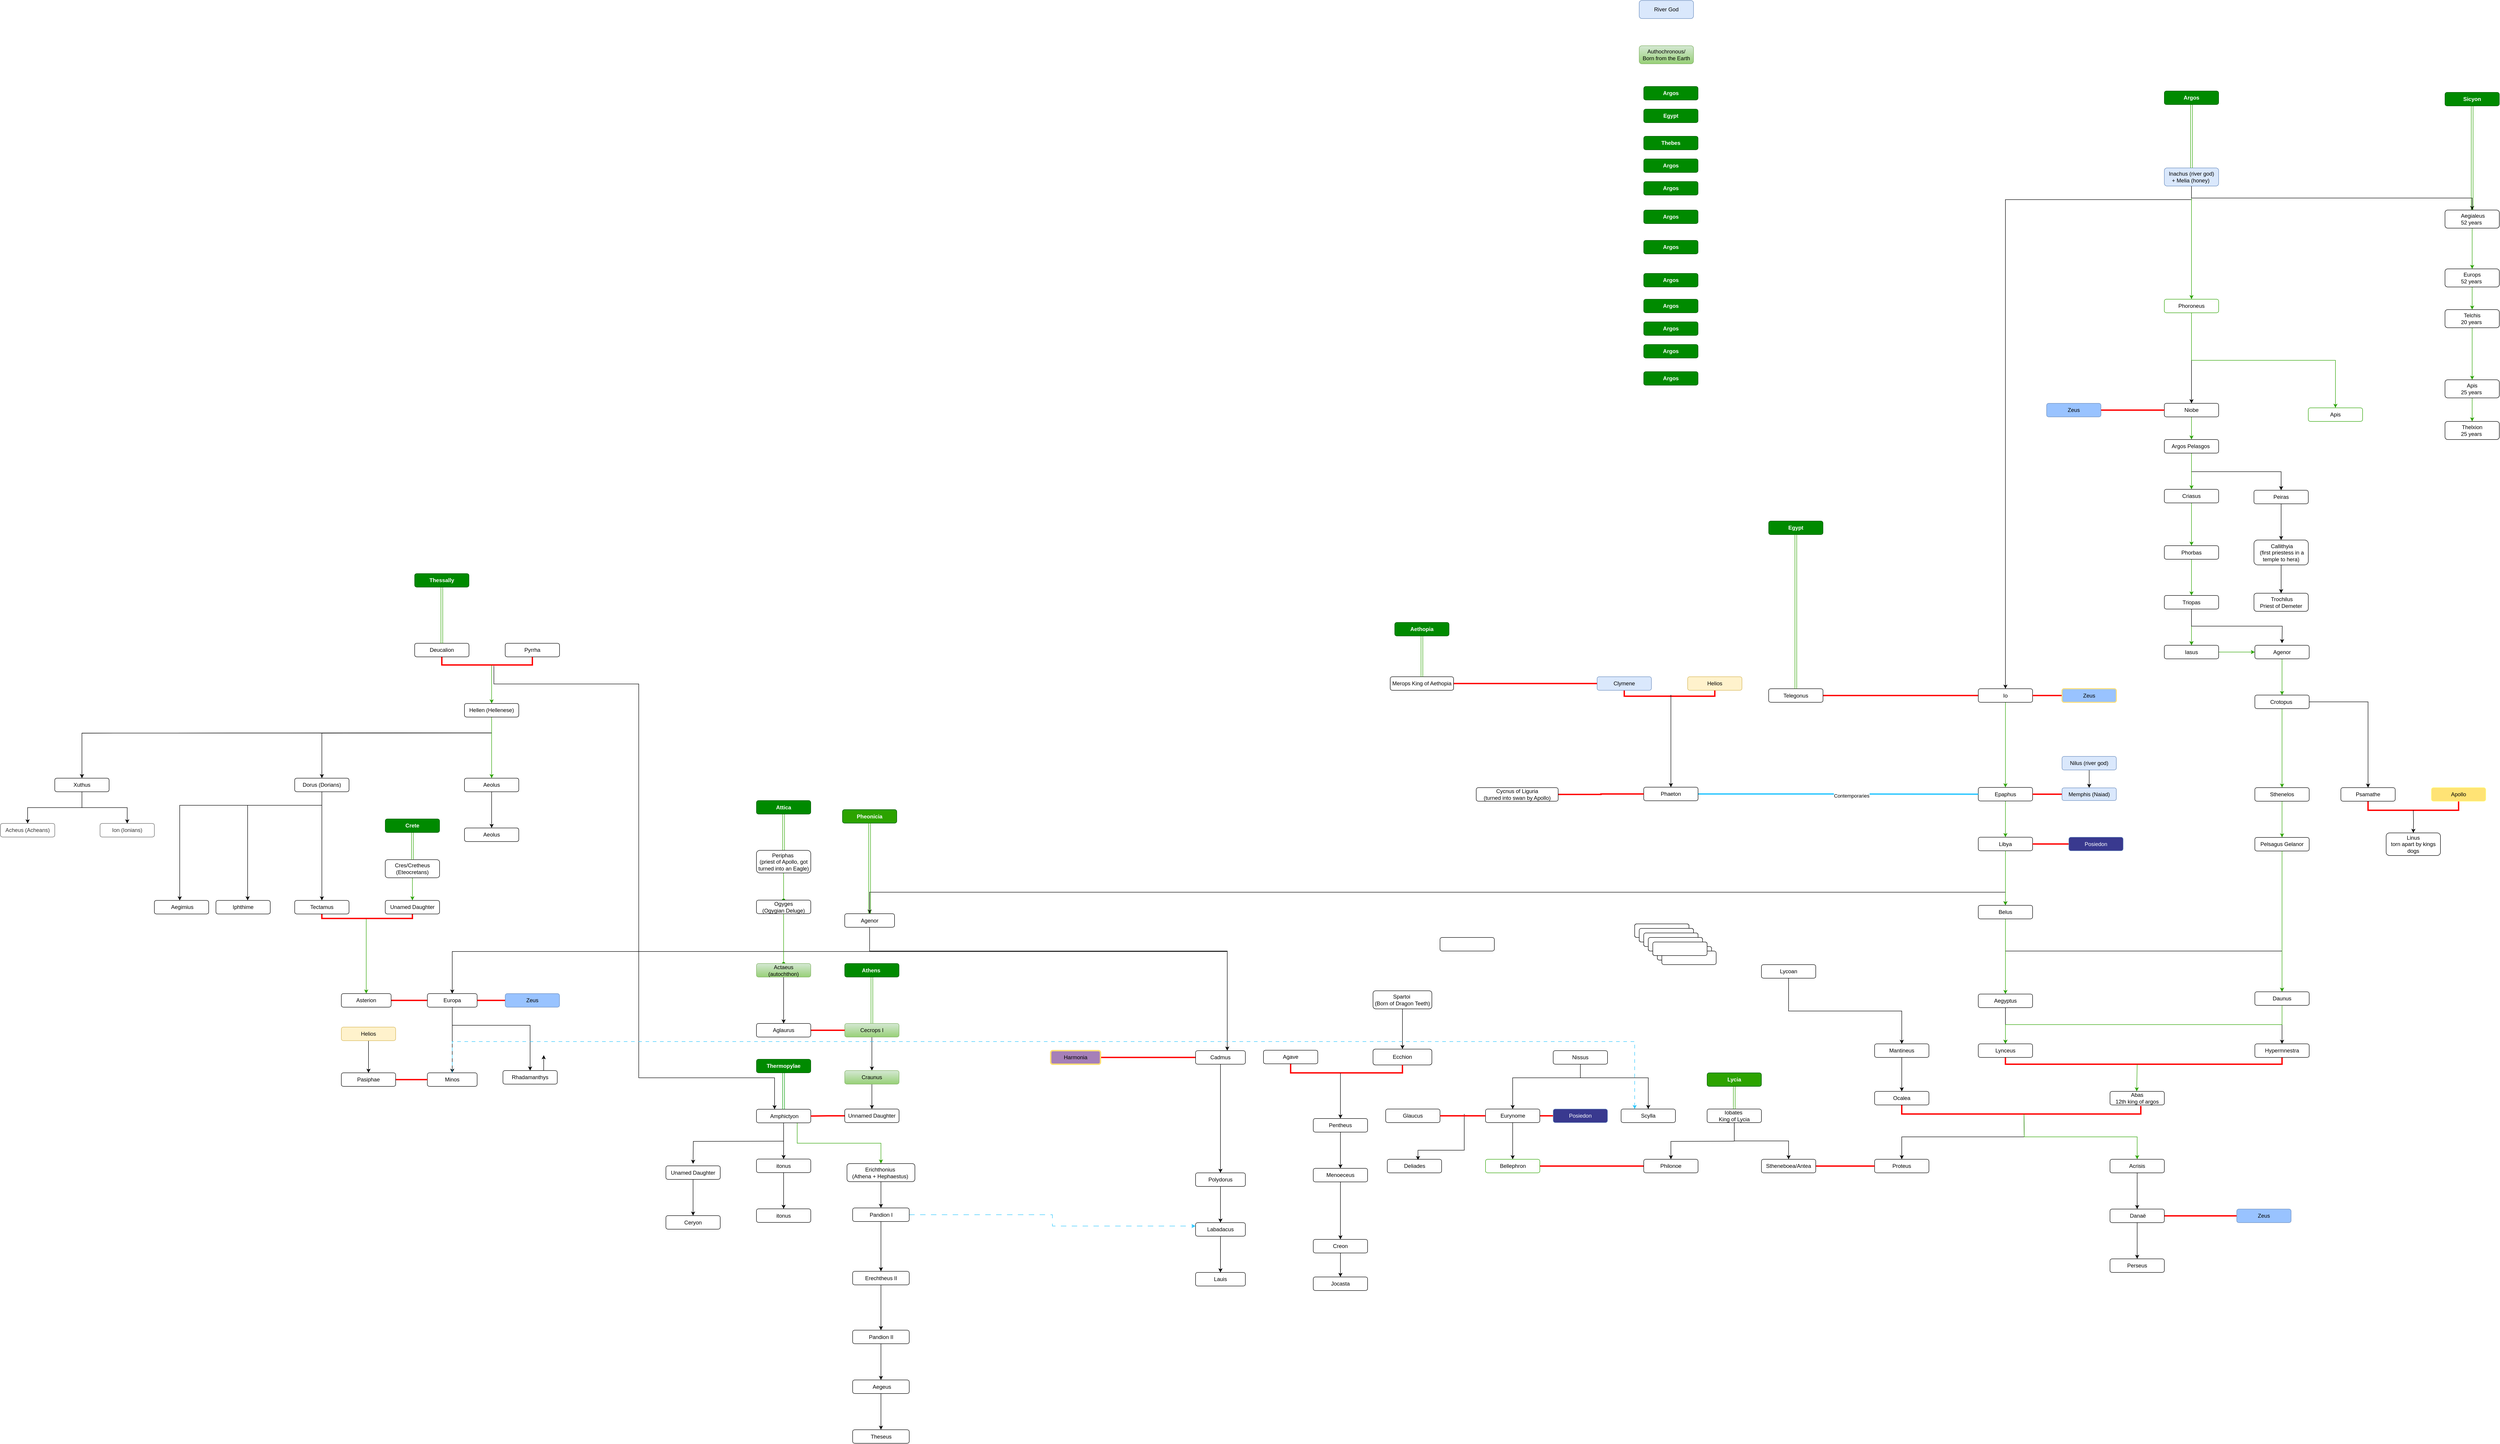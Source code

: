 <mxfile version="28.0.7">
  <diagram name="Page-1" id="z23f_oUua6yv9SQJUzis">
    <mxGraphModel dx="915" dy="605" grid="1" gridSize="10" guides="1" tooltips="1" connect="1" arrows="1" fold="1" page="1" pageScale="1" pageWidth="850" pageHeight="1100" math="0" shadow="0">
      <root>
        <mxCell id="0" />
        <mxCell id="1" parent="0" />
        <mxCell id="say-bbQGqW4SeEv0uidv-1" style="edgeStyle=orthogonalEdgeStyle;rounded=0;orthogonalLoop=1;jettySize=auto;html=1;entryX=0.5;entryY=0;entryDx=0;entryDy=0;exitX=0.5;exitY=1;exitDx=0;exitDy=0;" edge="1" parent="1" source="say-bbQGqW4SeEv0uidv-4" target="say-bbQGqW4SeEv0uidv-31">
          <mxGeometry relative="1" as="geometry">
            <Array as="points">
              <mxPoint x="4880" y="480" />
              <mxPoint x="4469" y="480" />
            </Array>
          </mxGeometry>
        </mxCell>
        <mxCell id="say-bbQGqW4SeEv0uidv-2" style="edgeStyle=orthogonalEdgeStyle;rounded=0;orthogonalLoop=1;jettySize=auto;html=1;strokeColor=#2CA300;exitX=0.5;exitY=1;exitDx=0;exitDy=0;entryX=0.5;entryY=0;entryDx=0;entryDy=0;" edge="1" parent="1" source="say-bbQGqW4SeEv0uidv-4" target="say-bbQGqW4SeEv0uidv-8">
          <mxGeometry relative="1" as="geometry">
            <mxPoint x="4862" y="703" as="sourcePoint" />
            <mxPoint x="4858" y="653" as="targetPoint" />
            <Array as="points">
              <mxPoint x="4880" y="520" />
              <mxPoint x="4880" y="520" />
            </Array>
          </mxGeometry>
        </mxCell>
        <mxCell id="say-bbQGqW4SeEv0uidv-3" style="edgeStyle=orthogonalEdgeStyle;rounded=0;orthogonalLoop=1;jettySize=auto;html=1;entryX=0.5;entryY=0;entryDx=0;entryDy=0;exitX=0.5;exitY=1;exitDx=0;exitDy=0;" edge="1" parent="1" source="say-bbQGqW4SeEv0uidv-4" target="say-bbQGqW4SeEv0uidv-52">
          <mxGeometry relative="1" as="geometry" />
        </mxCell>
        <mxCell id="say-bbQGqW4SeEv0uidv-4" value="Inachus (river god)&lt;br&gt;+ Melia (honey)&lt;span style=&quot;background-color: initial;&quot;&gt;&amp;nbsp;&lt;/span&gt;" style="rounded=1;whiteSpace=wrap;html=1;fillColor=#dae8fc;strokeColor=#6c8ebf;" vertex="1" parent="1">
          <mxGeometry x="4820" y="410" width="120" height="40" as="geometry" />
        </mxCell>
        <mxCell id="say-bbQGqW4SeEv0uidv-5" style="rounded=0;orthogonalLoop=1;jettySize=auto;html=1;exitX=0.5;exitY=1;exitDx=0;exitDy=0;entryX=0.5;entryY=0;entryDx=0;entryDy=0;endArrow=none;endFill=0;shape=link;strokeColor=#2CA300;" edge="1" parent="1" source="say-bbQGqW4SeEv0uidv-6" target="say-bbQGqW4SeEv0uidv-4">
          <mxGeometry relative="1" as="geometry" />
        </mxCell>
        <mxCell id="say-bbQGqW4SeEv0uidv-6" value="&lt;b&gt;Argos&lt;/b&gt;" style="rounded=1;whiteSpace=wrap;html=1;fillColor=#008a00;fontColor=#ffffff;strokeColor=#005700;" vertex="1" parent="1">
          <mxGeometry x="4820" y="240" width="120" height="30" as="geometry" />
        </mxCell>
        <mxCell id="say-bbQGqW4SeEv0uidv-7" style="edgeStyle=orthogonalEdgeStyle;rounded=0;orthogonalLoop=1;jettySize=auto;html=1;exitX=0.5;exitY=1;exitDx=0;exitDy=0;entryX=0.5;entryY=0;entryDx=0;entryDy=0;strokeColor=#000000;" edge="1" parent="1" source="say-bbQGqW4SeEv0uidv-8" target="say-bbQGqW4SeEv0uidv-11">
          <mxGeometry relative="1" as="geometry" />
        </mxCell>
        <mxCell id="say-bbQGqW4SeEv0uidv-8" value="Phoroneus" style="rounded=1;whiteSpace=wrap;html=1;strokeColor=#2CA300;" vertex="1" parent="1">
          <mxGeometry x="4820" y="700" width="120" height="30" as="geometry" />
        </mxCell>
        <mxCell id="say-bbQGqW4SeEv0uidv-9" value="Apis" style="rounded=1;whiteSpace=wrap;html=1;strokeColor=#2CA300;" vertex="1" parent="1">
          <mxGeometry x="5138" y="940" width="120" height="30" as="geometry" />
        </mxCell>
        <mxCell id="say-bbQGqW4SeEv0uidv-10" value="" style="edgeStyle=orthogonalEdgeStyle;rounded=0;orthogonalLoop=1;jettySize=auto;html=1;strokeColor=#2CA300;" edge="1" parent="1" source="say-bbQGqW4SeEv0uidv-11" target="say-bbQGqW4SeEv0uidv-16">
          <mxGeometry relative="1" as="geometry" />
        </mxCell>
        <mxCell id="say-bbQGqW4SeEv0uidv-11" value="Niobe" style="rounded=1;whiteSpace=wrap;html=1;" vertex="1" parent="1">
          <mxGeometry x="4820" y="930" width="120" height="30" as="geometry" />
        </mxCell>
        <mxCell id="say-bbQGqW4SeEv0uidv-12" value="" style="edgeStyle=orthogonalEdgeStyle;rounded=0;orthogonalLoop=1;jettySize=auto;html=1;fillColor=#f8cecc;strokeColor=#FF0000;strokeWidth=3;endArrow=none;endFill=0;" edge="1" parent="1" source="say-bbQGqW4SeEv0uidv-13" target="say-bbQGqW4SeEv0uidv-11">
          <mxGeometry relative="1" as="geometry" />
        </mxCell>
        <mxCell id="say-bbQGqW4SeEv0uidv-13" value="Zeus" style="rounded=1;whiteSpace=wrap;html=1;fillColor=#99c3ff;strokeColor=#6c8ebf;" vertex="1" parent="1">
          <mxGeometry x="4560" y="930" width="120" height="30" as="geometry" />
        </mxCell>
        <mxCell id="say-bbQGqW4SeEv0uidv-14" value="" style="edgeStyle=elbowEdgeStyle;rounded=0;orthogonalLoop=1;jettySize=auto;html=1;elbow=vertical;" edge="1" parent="1" source="say-bbQGqW4SeEv0uidv-16" target="say-bbQGqW4SeEv0uidv-18">
          <mxGeometry relative="1" as="geometry" />
        </mxCell>
        <mxCell id="say-bbQGqW4SeEv0uidv-15" value="" style="edgeStyle=orthogonalEdgeStyle;rounded=0;orthogonalLoop=1;jettySize=auto;html=1;strokeColor=#2CA300;" edge="1" parent="1" source="say-bbQGqW4SeEv0uidv-16" target="say-bbQGqW4SeEv0uidv-20">
          <mxGeometry relative="1" as="geometry" />
        </mxCell>
        <mxCell id="say-bbQGqW4SeEv0uidv-16" value="Argos Pelasgos&amp;nbsp;" style="rounded=1;whiteSpace=wrap;html=1;" vertex="1" parent="1">
          <mxGeometry x="4820" y="1010" width="120" height="30" as="geometry" />
        </mxCell>
        <mxCell id="say-bbQGqW4SeEv0uidv-17" value="" style="edgeStyle=orthogonalEdgeStyle;rounded=0;orthogonalLoop=1;jettySize=auto;html=1;" edge="1" parent="1" source="say-bbQGqW4SeEv0uidv-18" target="say-bbQGqW4SeEv0uidv-24">
          <mxGeometry relative="1" as="geometry" />
        </mxCell>
        <mxCell id="say-bbQGqW4SeEv0uidv-18" value="Peiras" style="rounded=1;whiteSpace=wrap;html=1;" vertex="1" parent="1">
          <mxGeometry x="5018" y="1122" width="120" height="30" as="geometry" />
        </mxCell>
        <mxCell id="say-bbQGqW4SeEv0uidv-19" value="" style="edgeStyle=orthogonalEdgeStyle;rounded=0;orthogonalLoop=1;jettySize=auto;html=1;strokeColor=#2CA300;" edge="1" parent="1" source="say-bbQGqW4SeEv0uidv-20" target="say-bbQGqW4SeEv0uidv-22">
          <mxGeometry relative="1" as="geometry" />
        </mxCell>
        <mxCell id="say-bbQGqW4SeEv0uidv-20" value="Criasus" style="rounded=1;whiteSpace=wrap;html=1;" vertex="1" parent="1">
          <mxGeometry x="4820" y="1120" width="120" height="30" as="geometry" />
        </mxCell>
        <mxCell id="say-bbQGqW4SeEv0uidv-21" value="" style="edgeStyle=orthogonalEdgeStyle;rounded=0;orthogonalLoop=1;jettySize=auto;html=1;fillColor=#d5e8d4;strokeColor=#2CA300;" edge="1" parent="1" source="say-bbQGqW4SeEv0uidv-22" target="say-bbQGqW4SeEv0uidv-28">
          <mxGeometry relative="1" as="geometry" />
        </mxCell>
        <mxCell id="say-bbQGqW4SeEv0uidv-22" value="Phorbas" style="rounded=1;whiteSpace=wrap;html=1;" vertex="1" parent="1">
          <mxGeometry x="4820" y="1244.5" width="120" height="30" as="geometry" />
        </mxCell>
        <mxCell id="say-bbQGqW4SeEv0uidv-23" value="" style="edgeStyle=orthogonalEdgeStyle;rounded=0;orthogonalLoop=1;jettySize=auto;html=1;" edge="1" parent="1" source="say-bbQGqW4SeEv0uidv-24" target="say-bbQGqW4SeEv0uidv-65">
          <mxGeometry relative="1" as="geometry" />
        </mxCell>
        <mxCell id="say-bbQGqW4SeEv0uidv-24" value="&amp;nbsp;Callithyia&lt;div&gt;&amp;nbsp;(first priestess in a temple to hera)&lt;/div&gt;" style="rounded=1;whiteSpace=wrap;html=1;" vertex="1" parent="1">
          <mxGeometry x="5018" y="1232" width="120" height="55" as="geometry" />
        </mxCell>
        <mxCell id="say-bbQGqW4SeEv0uidv-25" value="" style="edgeStyle=orthogonalEdgeStyle;rounded=0;orthogonalLoop=1;jettySize=auto;html=1;" edge="1" parent="1" source="say-bbQGqW4SeEv0uidv-28" target="say-bbQGqW4SeEv0uidv-62">
          <mxGeometry relative="1" as="geometry" />
        </mxCell>
        <mxCell id="say-bbQGqW4SeEv0uidv-26" value="" style="edgeStyle=orthogonalEdgeStyle;rounded=0;orthogonalLoop=1;jettySize=auto;html=1;fillColor=#d5e8d4;strokeColor=#2CA300;" edge="1" parent="1" source="say-bbQGqW4SeEv0uidv-28" target="say-bbQGqW4SeEv0uidv-62">
          <mxGeometry relative="1" as="geometry" />
        </mxCell>
        <mxCell id="say-bbQGqW4SeEv0uidv-27" style="edgeStyle=orthogonalEdgeStyle;rounded=0;orthogonalLoop=1;jettySize=auto;html=1;exitX=0.5;exitY=1;exitDx=0;exitDy=0;" edge="1" parent="1" source="say-bbQGqW4SeEv0uidv-28">
          <mxGeometry relative="1" as="geometry">
            <mxPoint x="5080" y="1460" as="targetPoint" />
          </mxGeometry>
        </mxCell>
        <mxCell id="say-bbQGqW4SeEv0uidv-28" value="Triopas" style="rounded=1;whiteSpace=wrap;html=1;" vertex="1" parent="1">
          <mxGeometry x="4820" y="1354.5" width="120" height="30" as="geometry" />
        </mxCell>
        <mxCell id="say-bbQGqW4SeEv0uidv-29" value="" style="edgeStyle=orthogonalEdgeStyle;rounded=0;orthogonalLoop=1;jettySize=auto;html=1;strokeWidth=3;endArrow=none;endFill=0;strokeColor=#FF0000;" edge="1" parent="1" source="say-bbQGqW4SeEv0uidv-31" target="say-bbQGqW4SeEv0uidv-34">
          <mxGeometry relative="1" as="geometry" />
        </mxCell>
        <mxCell id="say-bbQGqW4SeEv0uidv-30" value="" style="edgeStyle=orthogonalEdgeStyle;rounded=0;orthogonalLoop=1;jettySize=auto;html=1;fillColor=#d5e8d4;strokeColor=#2CA300;entryX=0.5;entryY=0;entryDx=0;entryDy=0;" edge="1" parent="1" source="say-bbQGqW4SeEv0uidv-31" target="say-bbQGqW4SeEv0uidv-38">
          <mxGeometry relative="1" as="geometry">
            <mxPoint x="4469" y="1670.5" as="targetPoint" />
          </mxGeometry>
        </mxCell>
        <mxCell id="say-bbQGqW4SeEv0uidv-31" value="Io" style="rounded=1;whiteSpace=wrap;html=1;" vertex="1" parent="1">
          <mxGeometry x="4409" y="1560.5" width="120" height="30" as="geometry" />
        </mxCell>
        <mxCell id="say-bbQGqW4SeEv0uidv-32" value="" style="edgeStyle=orthogonalEdgeStyle;rounded=0;orthogonalLoop=1;jettySize=auto;html=1;startArrow=none;startFill=0;strokeColor=#FF0000;endArrow=none;endFill=0;strokeWidth=3;" edge="1" parent="1" source="say-bbQGqW4SeEv0uidv-33" target="say-bbQGqW4SeEv0uidv-31">
          <mxGeometry relative="1" as="geometry" />
        </mxCell>
        <mxCell id="say-bbQGqW4SeEv0uidv-33" value="Zeus" style="rounded=1;whiteSpace=wrap;html=1;fillColor=#99c3ff;strokeColor=#FFDE70;fillStyle=auto;strokeWidth=2;" vertex="1" parent="1">
          <mxGeometry x="4594" y="1560.5" width="120" height="30" as="geometry" />
        </mxCell>
        <mxCell id="say-bbQGqW4SeEv0uidv-34" value="Telegonus" style="rounded=1;whiteSpace=wrap;html=1;" vertex="1" parent="1">
          <mxGeometry x="3946" y="1560.5" width="120" height="30" as="geometry" />
        </mxCell>
        <mxCell id="say-bbQGqW4SeEv0uidv-35" value="&lt;b&gt;Egypt&lt;/b&gt;" style="rounded=1;whiteSpace=wrap;html=1;fillColor=#008a00;fontColor=#ffffff;strokeColor=#005700;" vertex="1" parent="1">
          <mxGeometry x="3946" y="1190" width="120" height="30" as="geometry" />
        </mxCell>
        <mxCell id="say-bbQGqW4SeEv0uidv-36" style="rounded=0;orthogonalLoop=1;jettySize=auto;html=1;endArrow=none;endFill=0;shape=link;strokeColor=#2CA300;entryX=0.5;entryY=1;entryDx=0;entryDy=0;exitX=0.5;exitY=0;exitDx=0;exitDy=0;" edge="1" parent="1" source="say-bbQGqW4SeEv0uidv-34" target="say-bbQGqW4SeEv0uidv-35">
          <mxGeometry relative="1" as="geometry">
            <mxPoint x="4196" y="807" as="sourcePoint" />
            <mxPoint x="4206" y="532" as="targetPoint" />
          </mxGeometry>
        </mxCell>
        <mxCell id="say-bbQGqW4SeEv0uidv-37" value="" style="edgeStyle=orthogonalEdgeStyle;rounded=0;orthogonalLoop=1;jettySize=auto;html=1;strokeColor=#2CA300;" edge="1" parent="1" source="say-bbQGqW4SeEv0uidv-38" target="say-bbQGqW4SeEv0uidv-45">
          <mxGeometry relative="1" as="geometry" />
        </mxCell>
        <mxCell id="say-bbQGqW4SeEv0uidv-38" value="Epaphus" style="rounded=1;whiteSpace=wrap;html=1;" vertex="1" parent="1">
          <mxGeometry x="4409" y="1778.5" width="120" height="30" as="geometry" />
        </mxCell>
        <mxCell id="say-bbQGqW4SeEv0uidv-39" value="" style="edgeStyle=orthogonalEdgeStyle;rounded=0;orthogonalLoop=1;jettySize=auto;html=1;" edge="1" parent="1" source="say-bbQGqW4SeEv0uidv-40" target="say-bbQGqW4SeEv0uidv-42">
          <mxGeometry relative="1" as="geometry" />
        </mxCell>
        <mxCell id="say-bbQGqW4SeEv0uidv-40" value="Nilus (river god)" style="rounded=1;whiteSpace=wrap;html=1;fillColor=#dae8fc;strokeColor=#6c8ebf;" vertex="1" parent="1">
          <mxGeometry x="4594" y="1710" width="120" height="30" as="geometry" />
        </mxCell>
        <mxCell id="say-bbQGqW4SeEv0uidv-41" value="" style="edgeStyle=orthogonalEdgeStyle;rounded=0;orthogonalLoop=1;jettySize=auto;html=1;strokeWidth=3;endArrow=none;endFill=0;strokeColor=#FF0000;" edge="1" parent="1" source="say-bbQGqW4SeEv0uidv-42" target="say-bbQGqW4SeEv0uidv-38">
          <mxGeometry relative="1" as="geometry" />
        </mxCell>
        <mxCell id="say-bbQGqW4SeEv0uidv-42" value="Memphis (Naiad)" style="rounded=1;whiteSpace=wrap;html=1;fillColor=#dae8fc;strokeColor=#6c8ebf;" vertex="1" parent="1">
          <mxGeometry x="4594" y="1779.5" width="120" height="28" as="geometry" />
        </mxCell>
        <mxCell id="say-bbQGqW4SeEv0uidv-43" value="" style="edgeStyle=orthogonalEdgeStyle;rounded=0;orthogonalLoop=1;jettySize=auto;html=1;" edge="1" parent="1" source="say-bbQGqW4SeEv0uidv-45" target="say-bbQGqW4SeEv0uidv-92">
          <mxGeometry relative="1" as="geometry" />
        </mxCell>
        <mxCell id="say-bbQGqW4SeEv0uidv-44" style="edgeStyle=elbowEdgeStyle;rounded=0;orthogonalLoop=1;jettySize=auto;html=1;entryX=0.5;entryY=0;entryDx=0;entryDy=0;elbow=vertical;" edge="1" parent="1" source="say-bbQGqW4SeEv0uidv-45" target="say-bbQGqW4SeEv0uidv-95">
          <mxGeometry relative="1" as="geometry">
            <Array as="points">
              <mxPoint x="4170" y="2010" />
            </Array>
          </mxGeometry>
        </mxCell>
        <mxCell id="say-bbQGqW4SeEv0uidv-45" value="Libya" style="rounded=1;whiteSpace=wrap;html=1;" vertex="1" parent="1">
          <mxGeometry x="4409" y="1888.5" width="120" height="30" as="geometry" />
        </mxCell>
        <mxCell id="say-bbQGqW4SeEv0uidv-46" value="" style="edgeStyle=orthogonalEdgeStyle;rounded=0;orthogonalLoop=1;jettySize=auto;html=1;strokeWidth=3;strokeColor=#FF0000;endArrow=none;endFill=0;exitX=0;exitY=0.5;exitDx=0;exitDy=0;" edge="1" parent="1" source="say-bbQGqW4SeEv0uidv-47" target="say-bbQGqW4SeEv0uidv-45">
          <mxGeometry relative="1" as="geometry">
            <mxPoint x="4314" y="1903.5" as="sourcePoint" />
          </mxGeometry>
        </mxCell>
        <mxCell id="say-bbQGqW4SeEv0uidv-47" value="&lt;font color=&quot;#ffffff&quot;&gt;Posiedon&lt;/font&gt;" style="rounded=1;whiteSpace=wrap;html=1;fillColor=#39398F;strokeColor=#6c8ebf;" vertex="1" parent="1">
          <mxGeometry x="4609" y="1888.5" width="120" height="30" as="geometry" />
        </mxCell>
        <mxCell id="say-bbQGqW4SeEv0uidv-48" value="River God" style="rounded=1;whiteSpace=wrap;html=1;fillColor=#dae8fc;strokeColor=#6c8ebf;" vertex="1" parent="1">
          <mxGeometry x="3660" y="40" width="120" height="40" as="geometry" />
        </mxCell>
        <mxCell id="say-bbQGqW4SeEv0uidv-49" value="Authochronous/&lt;div&gt;Born from the Earth&lt;/div&gt;" style="rounded=1;whiteSpace=wrap;html=1;fillColor=#d5e8d4;gradientColor=#97d077;strokeColor=#82b366;" vertex="1" parent="1">
          <mxGeometry x="3660" y="140" width="120" height="40" as="geometry" />
        </mxCell>
        <mxCell id="say-bbQGqW4SeEv0uidv-50" value="&lt;b&gt;Sicyon&lt;/b&gt;" style="rounded=1;whiteSpace=wrap;html=1;fillColor=#008a00;fontColor=#ffffff;strokeColor=#005700;" vertex="1" parent="1">
          <mxGeometry x="5440" y="243" width="120" height="30" as="geometry" />
        </mxCell>
        <mxCell id="say-bbQGqW4SeEv0uidv-51" value="" style="edgeStyle=orthogonalEdgeStyle;rounded=0;orthogonalLoop=1;jettySize=auto;html=1;strokeColor=#2CA300;" edge="1" parent="1" source="say-bbQGqW4SeEv0uidv-52" target="say-bbQGqW4SeEv0uidv-55">
          <mxGeometry relative="1" as="geometry" />
        </mxCell>
        <mxCell id="say-bbQGqW4SeEv0uidv-52" value="&amp;nbsp;Aegialeus&lt;div&gt;52 years&amp;nbsp;&lt;/div&gt;" style="rounded=1;whiteSpace=wrap;html=1;" vertex="1" parent="1">
          <mxGeometry x="5440" y="503" width="120" height="40" as="geometry" />
        </mxCell>
        <mxCell id="say-bbQGqW4SeEv0uidv-53" style="rounded=0;orthogonalLoop=1;jettySize=auto;html=1;exitX=0.5;exitY=0;exitDx=0;exitDy=0;entryX=0.5;entryY=1;entryDx=0;entryDy=0;endArrow=none;endFill=0;shape=link;strokeColor=#2CA300;" edge="1" parent="1" source="say-bbQGqW4SeEv0uidv-52">
          <mxGeometry relative="1" as="geometry">
            <mxPoint x="5405" y="496" as="sourcePoint" />
            <mxPoint x="5500" y="273" as="targetPoint" />
          </mxGeometry>
        </mxCell>
        <mxCell id="say-bbQGqW4SeEv0uidv-54" value="" style="edgeStyle=orthogonalEdgeStyle;rounded=0;orthogonalLoop=1;jettySize=auto;html=1;strokeColor=#2CA300;" edge="1" parent="1" source="say-bbQGqW4SeEv0uidv-55" target="say-bbQGqW4SeEv0uidv-57">
          <mxGeometry relative="1" as="geometry" />
        </mxCell>
        <mxCell id="say-bbQGqW4SeEv0uidv-55" value="&lt;div&gt;Europs&lt;/div&gt;&lt;div&gt;52 years&amp;nbsp;&lt;/div&gt;" style="rounded=1;whiteSpace=wrap;html=1;" vertex="1" parent="1">
          <mxGeometry x="5440" y="633" width="120" height="40" as="geometry" />
        </mxCell>
        <mxCell id="say-bbQGqW4SeEv0uidv-56" value="" style="edgeStyle=orthogonalEdgeStyle;rounded=0;orthogonalLoop=1;jettySize=auto;html=1;strokeColor=#2CA300;" edge="1" parent="1" source="say-bbQGqW4SeEv0uidv-57" target="say-bbQGqW4SeEv0uidv-59">
          <mxGeometry relative="1" as="geometry" />
        </mxCell>
        <mxCell id="say-bbQGqW4SeEv0uidv-57" value="&lt;div&gt;Telchis&lt;/div&gt;&lt;div&gt;20 years&amp;nbsp;&lt;/div&gt;" style="rounded=1;whiteSpace=wrap;html=1;" vertex="1" parent="1">
          <mxGeometry x="5440" y="723" width="120" height="40" as="geometry" />
        </mxCell>
        <mxCell id="say-bbQGqW4SeEv0uidv-58" value="" style="edgeStyle=orthogonalEdgeStyle;rounded=0;orthogonalLoop=1;jettySize=auto;html=1;strokeColor=#2CA300;" edge="1" parent="1" source="say-bbQGqW4SeEv0uidv-59" target="say-bbQGqW4SeEv0uidv-60">
          <mxGeometry relative="1" as="geometry" />
        </mxCell>
        <mxCell id="say-bbQGqW4SeEv0uidv-59" value="&lt;div&gt;&lt;span style=&quot;background-color: initial;&quot;&gt;Apis&lt;/span&gt;&lt;/div&gt;&lt;div&gt;&lt;span style=&quot;background-color: initial;&quot;&gt;25 years&amp;nbsp;&lt;/span&gt;&lt;br&gt;&lt;/div&gt;" style="rounded=1;whiteSpace=wrap;html=1;" vertex="1" parent="1">
          <mxGeometry x="5440" y="878" width="120" height="40" as="geometry" />
        </mxCell>
        <mxCell id="say-bbQGqW4SeEv0uidv-60" value="&lt;div&gt;&lt;span style=&quot;background-color: initial;&quot;&gt;Thelxion&lt;/span&gt;&lt;/div&gt;&lt;div&gt;&lt;span style=&quot;background-color: initial;&quot;&gt;25 years&amp;nbsp;&lt;/span&gt;&lt;br&gt;&lt;/div&gt;" style="rounded=1;whiteSpace=wrap;html=1;" vertex="1" parent="1">
          <mxGeometry x="5440" y="970" width="120" height="40" as="geometry" />
        </mxCell>
        <mxCell id="say-bbQGqW4SeEv0uidv-61" value="" style="edgeStyle=orthogonalEdgeStyle;rounded=0;orthogonalLoop=1;jettySize=auto;html=1;strokeColor=#2CA300;" edge="1" parent="1" source="say-bbQGqW4SeEv0uidv-62" target="say-bbQGqW4SeEv0uidv-64">
          <mxGeometry relative="1" as="geometry" />
        </mxCell>
        <mxCell id="say-bbQGqW4SeEv0uidv-62" value="Iasus" style="rounded=1;whiteSpace=wrap;html=1;" vertex="1" parent="1">
          <mxGeometry x="4820" y="1464.5" width="120" height="30" as="geometry" />
        </mxCell>
        <mxCell id="say-bbQGqW4SeEv0uidv-63" value="" style="edgeStyle=orthogonalEdgeStyle;rounded=0;orthogonalLoop=1;jettySize=auto;html=1;strokeColor=#2CA300;" edge="1" parent="1" source="say-bbQGqW4SeEv0uidv-64" target="say-bbQGqW4SeEv0uidv-68">
          <mxGeometry relative="1" as="geometry" />
        </mxCell>
        <mxCell id="say-bbQGqW4SeEv0uidv-64" value="Agenor" style="rounded=1;whiteSpace=wrap;html=1;" vertex="1" parent="1">
          <mxGeometry x="5020" y="1464.5" width="120" height="30" as="geometry" />
        </mxCell>
        <mxCell id="say-bbQGqW4SeEv0uidv-65" value="&amp;nbsp;Trochilus&lt;br&gt;Priest of Demeter" style="rounded=1;whiteSpace=wrap;html=1;" vertex="1" parent="1">
          <mxGeometry x="5018" y="1349.5" width="120" height="40" as="geometry" />
        </mxCell>
        <mxCell id="say-bbQGqW4SeEv0uidv-66" value="" style="edgeStyle=orthogonalEdgeStyle;rounded=0;orthogonalLoop=1;jettySize=auto;html=1;" edge="1" parent="1" source="say-bbQGqW4SeEv0uidv-68" target="say-bbQGqW4SeEv0uidv-71">
          <mxGeometry relative="1" as="geometry" />
        </mxCell>
        <mxCell id="say-bbQGqW4SeEv0uidv-67" value="" style="edgeStyle=orthogonalEdgeStyle;rounded=0;orthogonalLoop=1;jettySize=auto;html=1;strokeColor=#2CA300;" edge="1" parent="1" source="say-bbQGqW4SeEv0uidv-68" target="say-bbQGqW4SeEv0uidv-75">
          <mxGeometry relative="1" as="geometry" />
        </mxCell>
        <mxCell id="say-bbQGqW4SeEv0uidv-68" value="Crotopus&amp;nbsp;" style="rounded=1;whiteSpace=wrap;html=1;" vertex="1" parent="1">
          <mxGeometry x="5020" y="1574.5" width="120" height="30" as="geometry" />
        </mxCell>
        <mxCell id="say-bbQGqW4SeEv0uidv-69" value="" style="edgeStyle=orthogonalEdgeStyle;rounded=0;orthogonalLoop=1;jettySize=auto;html=1;endArrow=none;endFill=0;strokeWidth=3;strokeColor=#FF0000;" edge="1" parent="1" source="say-bbQGqW4SeEv0uidv-71" target="say-bbQGqW4SeEv0uidv-72">
          <mxGeometry relative="1" as="geometry">
            <Array as="points">
              <mxPoint x="5270" y="1829" />
              <mxPoint x="5470" y="1829" />
            </Array>
          </mxGeometry>
        </mxCell>
        <mxCell id="say-bbQGqW4SeEv0uidv-70" value="" style="edgeStyle=orthogonalEdgeStyle;rounded=0;orthogonalLoop=1;jettySize=auto;html=1;" edge="1" parent="1" target="say-bbQGqW4SeEv0uidv-73">
          <mxGeometry relative="1" as="geometry">
            <mxPoint x="5370" y="1829" as="sourcePoint" />
          </mxGeometry>
        </mxCell>
        <mxCell id="say-bbQGqW4SeEv0uidv-71" value="Psamathe" style="rounded=1;whiteSpace=wrap;html=1;" vertex="1" parent="1">
          <mxGeometry x="5210" y="1779" width="120" height="30" as="geometry" />
        </mxCell>
        <mxCell id="say-bbQGqW4SeEv0uidv-72" value="Apollo" style="rounded=1;whiteSpace=wrap;html=1;fillColor=#FFE375;strokeColor=#FFFF73;" vertex="1" parent="1">
          <mxGeometry x="5410" y="1779" width="120" height="30" as="geometry" />
        </mxCell>
        <mxCell id="say-bbQGqW4SeEv0uidv-73" value="Linus&lt;br&gt;torn apart by kings dogs" style="rounded=1;whiteSpace=wrap;html=1;" vertex="1" parent="1">
          <mxGeometry x="5310" y="1879" width="120" height="50" as="geometry" />
        </mxCell>
        <mxCell id="say-bbQGqW4SeEv0uidv-74" value="" style="edgeStyle=orthogonalEdgeStyle;rounded=0;orthogonalLoop=1;jettySize=auto;html=1;strokeColor=#2CA300;" edge="1" parent="1" source="say-bbQGqW4SeEv0uidv-75" target="say-bbQGqW4SeEv0uidv-76">
          <mxGeometry relative="1" as="geometry" />
        </mxCell>
        <mxCell id="say-bbQGqW4SeEv0uidv-75" value="Sthenelos" style="rounded=1;whiteSpace=wrap;html=1;" vertex="1" parent="1">
          <mxGeometry x="5020" y="1779" width="120" height="30" as="geometry" />
        </mxCell>
        <mxCell id="say-bbQGqW4SeEv0uidv-76" value="Pelsagus Gelanor" style="rounded=1;whiteSpace=wrap;html=1;" vertex="1" parent="1">
          <mxGeometry x="5020" y="1889" width="120" height="30" as="geometry" />
        </mxCell>
        <mxCell id="say-bbQGqW4SeEv0uidv-77" value="" style="edgeStyle=orthogonalEdgeStyle;rounded=0;orthogonalLoop=1;jettySize=auto;html=1;fillColor=#f8cecc;strokeColor=#FF0000;endArrow=none;endFill=0;strokeWidth=3;" edge="1" parent="1" source="say-bbQGqW4SeEv0uidv-78" target="say-bbQGqW4SeEv0uidv-80">
          <mxGeometry relative="1" as="geometry">
            <Array as="points">
              <mxPoint x="3827" y="1577" />
              <mxPoint x="3627" y="1577" />
            </Array>
          </mxGeometry>
        </mxCell>
        <mxCell id="say-bbQGqW4SeEv0uidv-78" value="Helios" style="rounded=1;whiteSpace=wrap;html=1;fillColor=#fff2cc;strokeColor=#d6b656;" vertex="1" parent="1">
          <mxGeometry x="3767" y="1534" width="120" height="30" as="geometry" />
        </mxCell>
        <mxCell id="say-bbQGqW4SeEv0uidv-79" value="" style="edgeStyle=orthogonalEdgeStyle;rounded=0;orthogonalLoop=1;jettySize=auto;html=1;endArrow=none;endFill=0;strokeColor=#FF0000;strokeWidth=3;" edge="1" parent="1" source="say-bbQGqW4SeEv0uidv-80" target="say-bbQGqW4SeEv0uidv-87">
          <mxGeometry relative="1" as="geometry" />
        </mxCell>
        <mxCell id="say-bbQGqW4SeEv0uidv-80" value="Clymene" style="rounded=1;whiteSpace=wrap;html=1;fillColor=#dae8fc;strokeColor=#6c8ebf;" vertex="1" parent="1">
          <mxGeometry x="3567" y="1534" width="120" height="30" as="geometry" />
        </mxCell>
        <mxCell id="say-bbQGqW4SeEv0uidv-81" style="edgeStyle=orthogonalEdgeStyle;rounded=0;orthogonalLoop=1;jettySize=auto;html=1;startArrow=classic;startFill=1;endArrow=none;endFill=0;" edge="1" parent="1" source="say-bbQGqW4SeEv0uidv-84">
          <mxGeometry relative="1" as="geometry">
            <mxPoint x="3730.0" y="1574" as="targetPoint" />
          </mxGeometry>
        </mxCell>
        <mxCell id="say-bbQGqW4SeEv0uidv-82" style="edgeStyle=orthogonalEdgeStyle;rounded=0;orthogonalLoop=1;jettySize=auto;html=1;entryX=0;entryY=0.5;entryDx=0;entryDy=0;strokeColor=#29C6FF;strokeWidth=3;endArrow=none;endFill=0;" edge="1" parent="1" source="say-bbQGqW4SeEv0uidv-84" target="say-bbQGqW4SeEv0uidv-38">
          <mxGeometry relative="1" as="geometry" />
        </mxCell>
        <mxCell id="say-bbQGqW4SeEv0uidv-83" value="Contemporaries" style="edgeLabel;html=1;align=center;verticalAlign=middle;resizable=0;points=[];" vertex="1" connectable="0" parent="say-bbQGqW4SeEv0uidv-82">
          <mxGeometry x="0.094" y="-3" relative="1" as="geometry">
            <mxPoint as="offset" />
          </mxGeometry>
        </mxCell>
        <mxCell id="say-bbQGqW4SeEv0uidv-84" value="Phaeton" style="rounded=1;whiteSpace=wrap;html=1;" vertex="1" parent="1">
          <mxGeometry x="3670" y="1778" width="120" height="30" as="geometry" />
        </mxCell>
        <mxCell id="say-bbQGqW4SeEv0uidv-85" value="" style="edgeStyle=orthogonalEdgeStyle;rounded=0;orthogonalLoop=1;jettySize=auto;html=1;strokeColor=#FF0000;endArrow=none;endFill=0;strokeWidth=3;" edge="1" parent="1" source="say-bbQGqW4SeEv0uidv-86" target="say-bbQGqW4SeEv0uidv-84">
          <mxGeometry relative="1" as="geometry" />
        </mxCell>
        <mxCell id="say-bbQGqW4SeEv0uidv-86" value="Cycnus of Liguria&lt;div&gt;(turned into swan by Apollo)&lt;/div&gt;" style="rounded=1;whiteSpace=wrap;html=1;" vertex="1" parent="1">
          <mxGeometry x="3300" y="1779" width="181" height="30" as="geometry" />
        </mxCell>
        <mxCell id="say-bbQGqW4SeEv0uidv-87" value="Merops King of Aethopia" style="rounded=1;whiteSpace=wrap;html=1;" vertex="1" parent="1">
          <mxGeometry x="3110" y="1534" width="140" height="30" as="geometry" />
        </mxCell>
        <mxCell id="say-bbQGqW4SeEv0uidv-88" value="" style="edgeStyle=orthogonalEdgeStyle;rounded=0;orthogonalLoop=1;jettySize=auto;html=1;shape=link;strokeColor=#2CA300;" edge="1" parent="1" source="say-bbQGqW4SeEv0uidv-89" target="say-bbQGqW4SeEv0uidv-87">
          <mxGeometry relative="1" as="geometry" />
        </mxCell>
        <mxCell id="say-bbQGqW4SeEv0uidv-89" value="&lt;b&gt;Aethopia&lt;/b&gt;" style="rounded=1;whiteSpace=wrap;html=1;fillColor=#008a00;fontColor=#ffffff;strokeColor=#005700;" vertex="1" parent="1">
          <mxGeometry x="3120" y="1414" width="120" height="30" as="geometry" />
        </mxCell>
        <mxCell id="say-bbQGqW4SeEv0uidv-90" style="edgeStyle=orthogonalEdgeStyle;rounded=0;orthogonalLoop=1;jettySize=auto;html=1;" edge="1" parent="1" source="say-bbQGqW4SeEv0uidv-92">
          <mxGeometry relative="1" as="geometry">
            <mxPoint x="5080" y="2230" as="targetPoint" />
            <Array as="points">
              <mxPoint x="4469" y="2140" />
              <mxPoint x="5080" y="2140" />
            </Array>
          </mxGeometry>
        </mxCell>
        <mxCell id="say-bbQGqW4SeEv0uidv-91" style="edgeStyle=orthogonalEdgeStyle;rounded=0;orthogonalLoop=1;jettySize=auto;html=1;exitX=0.5;exitY=1;exitDx=0;exitDy=0;entryX=0.5;entryY=0;entryDx=0;entryDy=0;strokeColor=#2CA300;" edge="1" parent="1" source="say-bbQGqW4SeEv0uidv-92" target="say-bbQGqW4SeEv0uidv-101">
          <mxGeometry relative="1" as="geometry">
            <mxPoint x="4578" y="2230" as="targetPoint" />
          </mxGeometry>
        </mxCell>
        <mxCell id="say-bbQGqW4SeEv0uidv-92" value="Belus" style="rounded=1;whiteSpace=wrap;html=1;" vertex="1" parent="1">
          <mxGeometry x="4409" y="2039" width="120" height="30" as="geometry" />
        </mxCell>
        <mxCell id="say-bbQGqW4SeEv0uidv-93" value="" style="edgeStyle=orthogonalEdgeStyle;rounded=0;orthogonalLoop=1;jettySize=auto;html=1;exitX=0.5;exitY=1;exitDx=0;exitDy=0;" edge="1" parent="1" source="say-bbQGqW4SeEv0uidv-95" target="say-bbQGqW4SeEv0uidv-117">
          <mxGeometry relative="1" as="geometry">
            <Array as="points">
              <mxPoint x="1960" y="2140" />
              <mxPoint x="2750" y="2140" />
            </Array>
          </mxGeometry>
        </mxCell>
        <mxCell id="say-bbQGqW4SeEv0uidv-94" style="edgeStyle=orthogonalEdgeStyle;rounded=0;orthogonalLoop=1;jettySize=auto;html=1;entryX=0.5;entryY=0;entryDx=0;entryDy=0;" edge="1" parent="1" target="say-bbQGqW4SeEv0uidv-198">
          <mxGeometry relative="1" as="geometry">
            <mxPoint x="2358" y="2200" as="targetPoint" />
            <mxPoint x="2750" y="2150" as="sourcePoint" />
            <Array as="points">
              <mxPoint x="1038" y="2141" />
            </Array>
          </mxGeometry>
        </mxCell>
        <mxCell id="say-bbQGqW4SeEv0uidv-95" value="Agenor" style="rounded=1;whiteSpace=wrap;html=1;" vertex="1" parent="1">
          <mxGeometry x="1905" y="2057.5" width="110" height="30" as="geometry" />
        </mxCell>
        <mxCell id="say-bbQGqW4SeEv0uidv-96" value="&lt;b&gt;Pheonicia&lt;/b&gt;" style="rounded=1;whiteSpace=wrap;html=1;fillColor=#2CA300;fontColor=#ffffff;strokeColor=#005700;" vertex="1" parent="1">
          <mxGeometry x="1900" y="1827.5" width="120" height="30" as="geometry" />
        </mxCell>
        <mxCell id="say-bbQGqW4SeEv0uidv-97" style="edgeStyle=orthogonalEdgeStyle;rounded=0;orthogonalLoop=1;jettySize=auto;html=1;shape=link;strokeColor=#2CA300;" edge="1" parent="1" source="say-bbQGqW4SeEv0uidv-96" target="say-bbQGqW4SeEv0uidv-95">
          <mxGeometry relative="1" as="geometry" />
        </mxCell>
        <mxCell id="say-bbQGqW4SeEv0uidv-98" value="" style="edgeStyle=orthogonalEdgeStyle;rounded=0;orthogonalLoop=1;jettySize=auto;html=1;" edge="1" parent="1" source="say-bbQGqW4SeEv0uidv-99" target="say-bbQGqW4SeEv0uidv-104">
          <mxGeometry relative="1" as="geometry" />
        </mxCell>
        <mxCell id="say-bbQGqW4SeEv0uidv-99" value="Daunus" style="rounded=1;whiteSpace=wrap;html=1;" vertex="1" parent="1">
          <mxGeometry x="5020" y="2230" width="120" height="30" as="geometry" />
        </mxCell>
        <mxCell id="say-bbQGqW4SeEv0uidv-100" value="" style="edgeStyle=orthogonalEdgeStyle;rounded=0;orthogonalLoop=1;jettySize=auto;html=1;" edge="1" parent="1" source="say-bbQGqW4SeEv0uidv-101" target="say-bbQGqW4SeEv0uidv-103">
          <mxGeometry relative="1" as="geometry" />
        </mxCell>
        <mxCell id="say-bbQGqW4SeEv0uidv-101" value="Aegyptus" style="rounded=1;whiteSpace=wrap;html=1;" vertex="1" parent="1">
          <mxGeometry x="4409" y="2235" width="120" height="30" as="geometry" />
        </mxCell>
        <mxCell id="say-bbQGqW4SeEv0uidv-102" style="edgeStyle=orthogonalEdgeStyle;rounded=0;orthogonalLoop=1;jettySize=auto;html=1;exitX=0.5;exitY=1;exitDx=0;exitDy=0;strokeWidth=3;strokeColor=#FF0000;endArrow=none;endFill=0;" edge="1" parent="1" source="say-bbQGqW4SeEv0uidv-103" target="say-bbQGqW4SeEv0uidv-104">
          <mxGeometry relative="1" as="geometry">
            <Array as="points">
              <mxPoint x="4469" y="2390" />
              <mxPoint x="5080" y="2390" />
            </Array>
          </mxGeometry>
        </mxCell>
        <mxCell id="say-bbQGqW4SeEv0uidv-103" value="Lynceus" style="rounded=1;whiteSpace=wrap;html=1;" vertex="1" parent="1">
          <mxGeometry x="4409" y="2345" width="120" height="30" as="geometry" />
        </mxCell>
        <mxCell id="say-bbQGqW4SeEv0uidv-104" value="Hypermnestra" style="rounded=1;whiteSpace=wrap;html=1;" vertex="1" parent="1">
          <mxGeometry x="5020" y="2345" width="120" height="30" as="geometry" />
        </mxCell>
        <mxCell id="say-bbQGqW4SeEv0uidv-105" style="edgeStyle=orthogonalEdgeStyle;rounded=0;orthogonalLoop=1;jettySize=auto;html=1;exitX=0.5;exitY=1;exitDx=0;exitDy=0;entryX=0.5;entryY=0;entryDx=0;entryDy=0;strokeColor=#2CA300;" edge="1" parent="1" source="say-bbQGqW4SeEv0uidv-99" target="say-bbQGqW4SeEv0uidv-103">
          <mxGeometry relative="1" as="geometry" />
        </mxCell>
        <mxCell id="say-bbQGqW4SeEv0uidv-106" style="edgeStyle=orthogonalEdgeStyle;rounded=0;orthogonalLoop=1;jettySize=auto;html=1;exitX=0.5;exitY=1;exitDx=0;exitDy=0;entryX=0.5;entryY=0;entryDx=0;entryDy=0;strokeColor=#2CA300;" edge="1" parent="1" source="say-bbQGqW4SeEv0uidv-76" target="say-bbQGqW4SeEv0uidv-99">
          <mxGeometry relative="1" as="geometry" />
        </mxCell>
        <mxCell id="say-bbQGqW4SeEv0uidv-107" value="" style="endArrow=classic;html=1;rounded=0;entryX=0.5;entryY=0;entryDx=0;entryDy=0;strokeColor=#2CA300;" edge="1" parent="1">
          <mxGeometry width="50" height="50" relative="1" as="geometry">
            <mxPoint x="4760" y="2390" as="sourcePoint" />
            <mxPoint x="4759" y="2450.0" as="targetPoint" />
          </mxGeometry>
        </mxCell>
        <mxCell id="say-bbQGqW4SeEv0uidv-108" value="" style="edgeStyle=orthogonalEdgeStyle;rounded=0;orthogonalLoop=1;jettySize=auto;html=1;" edge="1" parent="1" source="say-bbQGqW4SeEv0uidv-110" target="say-bbQGqW4SeEv0uidv-114">
          <mxGeometry relative="1" as="geometry" />
        </mxCell>
        <mxCell id="say-bbQGqW4SeEv0uidv-109" value="" style="edgeStyle=orthogonalEdgeStyle;rounded=0;orthogonalLoop=1;jettySize=auto;html=1;endArrow=none;endFill=0;startArrow=classic;startFill=1;exitX=0.5;exitY=0;exitDx=0;exitDy=0;" edge="1" parent="1" source="say-bbQGqW4SeEv0uidv-110" target="say-bbQGqW4SeEv0uidv-119">
          <mxGeometry relative="1" as="geometry" />
        </mxCell>
        <mxCell id="say-bbQGqW4SeEv0uidv-110" value="&lt;span style=&quot;white-space: normal;&quot;&gt;Mantineus&lt;/span&gt;" style="rounded=1;whiteSpace=wrap;html=1;" vertex="1" parent="1">
          <mxGeometry x="4180" y="2345" width="120" height="30" as="geometry" />
        </mxCell>
        <mxCell id="say-bbQGqW4SeEv0uidv-111" value="Abas&lt;div&gt;12th king of argos&lt;/div&gt;" style="rounded=1;whiteSpace=wrap;html=1;" vertex="1" parent="1">
          <mxGeometry x="4700" y="2450" width="120" height="30" as="geometry" />
        </mxCell>
        <mxCell id="say-bbQGqW4SeEv0uidv-112" value="" style="edgeStyle=orthogonalEdgeStyle;rounded=0;orthogonalLoop=1;jettySize=auto;html=1;strokeColor=#2CA300;" edge="1" parent="1" source="say-bbQGqW4SeEv0uidv-45" target="say-bbQGqW4SeEv0uidv-92">
          <mxGeometry relative="1" as="geometry" />
        </mxCell>
        <mxCell id="say-bbQGqW4SeEv0uidv-113" style="edgeStyle=orthogonalEdgeStyle;rounded=0;orthogonalLoop=1;jettySize=auto;html=1;entryX=0.567;entryY=1.07;entryDx=0;entryDy=0;fillColor=#f8cecc;strokeColor=#FF0000;strokeWidth=3;endArrow=none;endFill=0;exitX=0.5;exitY=1;exitDx=0;exitDy=0;entryPerimeter=0;" edge="1" parent="1" source="say-bbQGqW4SeEv0uidv-114" target="say-bbQGqW4SeEv0uidv-111">
          <mxGeometry relative="1" as="geometry">
            <mxPoint x="4300" y="2540" as="sourcePoint" />
            <mxPoint x="4700" y="2540" as="targetPoint" />
            <Array as="points">
              <mxPoint x="4240" y="2500" />
              <mxPoint x="4768" y="2500" />
            </Array>
          </mxGeometry>
        </mxCell>
        <mxCell id="say-bbQGqW4SeEv0uidv-114" value="Ocalea" style="rounded=1;whiteSpace=wrap;html=1;" vertex="1" parent="1">
          <mxGeometry x="4180" y="2450" width="120" height="30" as="geometry" />
        </mxCell>
        <mxCell id="say-bbQGqW4SeEv0uidv-115" value="" style="edgeStyle=orthogonalEdgeStyle;rounded=0;orthogonalLoop=1;jettySize=auto;html=1;strokeColor=#FF0000;endArrow=none;endFill=0;strokeWidth=3;" edge="1" parent="1" source="say-bbQGqW4SeEv0uidv-117" target="say-bbQGqW4SeEv0uidv-118">
          <mxGeometry relative="1" as="geometry" />
        </mxCell>
        <mxCell id="say-bbQGqW4SeEv0uidv-116" value="" style="edgeStyle=orthogonalEdgeStyle;rounded=0;orthogonalLoop=1;jettySize=auto;html=1;" edge="1" parent="1" source="say-bbQGqW4SeEv0uidv-117" target="say-bbQGqW4SeEv0uidv-247">
          <mxGeometry relative="1" as="geometry" />
        </mxCell>
        <mxCell id="say-bbQGqW4SeEv0uidv-117" value="Cadmus" style="rounded=1;whiteSpace=wrap;html=1;" vertex="1" parent="1">
          <mxGeometry x="2680" y="2360" width="110" height="30" as="geometry" />
        </mxCell>
        <mxCell id="say-bbQGqW4SeEv0uidv-118" value="Harmonia" style="rounded=1;whiteSpace=wrap;html=1;fillColor=#A680B8;strokeColor=#FFDE70;strokeWidth=3;" vertex="1" parent="1">
          <mxGeometry x="2360" y="2360" width="110" height="30" as="geometry" />
        </mxCell>
        <mxCell id="say-bbQGqW4SeEv0uidv-119" value="&lt;span style=&quot;white-space: normal;&quot;&gt;Lycoan&lt;/span&gt;" style="rounded=1;whiteSpace=wrap;html=1;" vertex="1" parent="1">
          <mxGeometry x="3930" y="2170" width="120" height="30" as="geometry" />
        </mxCell>
        <mxCell id="say-bbQGqW4SeEv0uidv-120" value="" style="edgeStyle=orthogonalEdgeStyle;rounded=0;orthogonalLoop=1;jettySize=auto;html=1;" edge="1" parent="1" source="say-bbQGqW4SeEv0uidv-121" target="say-bbQGqW4SeEv0uidv-187">
          <mxGeometry relative="1" as="geometry" />
        </mxCell>
        <mxCell id="say-bbQGqW4SeEv0uidv-121" value="Acrisis" style="rounded=1;whiteSpace=wrap;html=1;" vertex="1" parent="1">
          <mxGeometry x="4700" y="2600" width="120" height="30" as="geometry" />
        </mxCell>
        <mxCell id="say-bbQGqW4SeEv0uidv-122" value="&lt;b&gt;Argos&lt;/b&gt;" style="rounded=1;whiteSpace=wrap;html=1;fillColor=#008a00;fontColor=#ffffff;strokeColor=#005700;" vertex="1" parent="1">
          <mxGeometry x="3670" y="860" width="120" height="30" as="geometry" />
        </mxCell>
        <mxCell id="say-bbQGqW4SeEv0uidv-123" value="&lt;b&gt;Argos&lt;/b&gt;" style="rounded=1;whiteSpace=wrap;html=1;fillColor=#008a00;fontColor=#ffffff;strokeColor=#005700;" vertex="1" parent="1">
          <mxGeometry x="3670" y="800" width="120" height="30" as="geometry" />
        </mxCell>
        <mxCell id="say-bbQGqW4SeEv0uidv-124" value="&lt;b&gt;Argos&lt;/b&gt;" style="rounded=1;whiteSpace=wrap;html=1;fillColor=#008a00;fontColor=#ffffff;strokeColor=#005700;" vertex="1" parent="1">
          <mxGeometry x="3670" y="750" width="120" height="30" as="geometry" />
        </mxCell>
        <mxCell id="say-bbQGqW4SeEv0uidv-125" value="&lt;b&gt;Argos&lt;/b&gt;" style="rounded=1;whiteSpace=wrap;html=1;fillColor=#008a00;fontColor=#ffffff;strokeColor=#005700;" vertex="1" parent="1">
          <mxGeometry x="3670" y="700" width="120" height="30" as="geometry" />
        </mxCell>
        <mxCell id="say-bbQGqW4SeEv0uidv-126" value="&lt;b&gt;Argos&lt;/b&gt;" style="rounded=1;whiteSpace=wrap;html=1;fillColor=#008a00;fontColor=#ffffff;strokeColor=#005700;" vertex="1" parent="1">
          <mxGeometry x="3670" y="643" width="120" height="30" as="geometry" />
        </mxCell>
        <mxCell id="say-bbQGqW4SeEv0uidv-127" value="&lt;b&gt;Argos&lt;/b&gt;" style="rounded=1;whiteSpace=wrap;html=1;fillColor=#008a00;fontColor=#ffffff;strokeColor=#005700;" vertex="1" parent="1">
          <mxGeometry x="3670" y="570" width="120" height="30" as="geometry" />
        </mxCell>
        <mxCell id="say-bbQGqW4SeEv0uidv-128" value="&lt;b&gt;Argos&lt;/b&gt;" style="rounded=1;whiteSpace=wrap;html=1;fillColor=#008a00;fontColor=#ffffff;strokeColor=#005700;" vertex="1" parent="1">
          <mxGeometry x="3670" y="503" width="120" height="30" as="geometry" />
        </mxCell>
        <mxCell id="say-bbQGqW4SeEv0uidv-129" value="&lt;b&gt;Argos&lt;/b&gt;" style="rounded=1;whiteSpace=wrap;html=1;fillColor=#008a00;fontColor=#ffffff;strokeColor=#005700;" vertex="1" parent="1">
          <mxGeometry x="3670" y="440" width="120" height="30" as="geometry" />
        </mxCell>
        <mxCell id="say-bbQGqW4SeEv0uidv-130" value="&lt;b&gt;Argos&lt;/b&gt;" style="rounded=1;whiteSpace=wrap;html=1;fillColor=#008a00;fontColor=#ffffff;strokeColor=#005700;" vertex="1" parent="1">
          <mxGeometry x="3670" y="390" width="120" height="30" as="geometry" />
        </mxCell>
        <mxCell id="say-bbQGqW4SeEv0uidv-131" value="&lt;b&gt;Thebes&lt;/b&gt;" style="rounded=1;whiteSpace=wrap;html=1;fillColor=#008a00;fontColor=#ffffff;strokeColor=#005700;" vertex="1" parent="1">
          <mxGeometry x="3670" y="340" width="120" height="30" as="geometry" />
        </mxCell>
        <mxCell id="say-bbQGqW4SeEv0uidv-132" value="&lt;b&gt;Egypt&lt;/b&gt;" style="rounded=1;whiteSpace=wrap;html=1;fillColor=#008a00;fontColor=#ffffff;strokeColor=#005700;" vertex="1" parent="1">
          <mxGeometry x="3670" y="280" width="120" height="30" as="geometry" />
        </mxCell>
        <mxCell id="say-bbQGqW4SeEv0uidv-133" value="&lt;b&gt;Argos&lt;/b&gt;" style="rounded=1;whiteSpace=wrap;html=1;fillColor=#008a00;fontColor=#ffffff;strokeColor=#005700;" vertex="1" parent="1">
          <mxGeometry x="3670" y="230" width="120" height="30" as="geometry" />
        </mxCell>
        <mxCell id="say-bbQGqW4SeEv0uidv-134" style="edgeStyle=orthogonalEdgeStyle;rounded=0;orthogonalLoop=1;jettySize=auto;html=1;exitX=0.5;exitY=0;exitDx=0;exitDy=0;startArrow=classic;startFill=1;endArrow=none;endFill=0;" edge="1" parent="1" source="say-bbQGqW4SeEv0uidv-135">
          <mxGeometry relative="1" as="geometry">
            <mxPoint x="4510" y="2500.0" as="targetPoint" />
          </mxGeometry>
        </mxCell>
        <mxCell id="say-bbQGqW4SeEv0uidv-135" value="Proteus" style="rounded=1;whiteSpace=wrap;html=1;" vertex="1" parent="1">
          <mxGeometry x="4180" y="2600" width="120" height="30" as="geometry" />
        </mxCell>
        <mxCell id="say-bbQGqW4SeEv0uidv-136" style="edgeStyle=orthogonalEdgeStyle;rounded=0;orthogonalLoop=1;jettySize=auto;html=1;strokeWidth=3;strokeColor=#FF0000;endArrow=none;endFill=0;" edge="1" parent="1" source="say-bbQGqW4SeEv0uidv-137" target="say-bbQGqW4SeEv0uidv-135">
          <mxGeometry relative="1" as="geometry" />
        </mxCell>
        <mxCell id="say-bbQGqW4SeEv0uidv-137" value="Stheneboea/Antea" style="rounded=1;whiteSpace=wrap;html=1;" vertex="1" parent="1">
          <mxGeometry x="3930" y="2600" width="120" height="30" as="geometry" />
        </mxCell>
        <mxCell id="say-bbQGqW4SeEv0uidv-138" value="" style="rounded=1;whiteSpace=wrap;html=1;" vertex="1" parent="1">
          <mxGeometry x="3650" y="2080" width="120" height="30" as="geometry" />
        </mxCell>
        <mxCell id="say-bbQGqW4SeEv0uidv-139" value="" style="rounded=1;whiteSpace=wrap;html=1;" vertex="1" parent="1">
          <mxGeometry x="3660" y="2090" width="120" height="30" as="geometry" />
        </mxCell>
        <mxCell id="say-bbQGqW4SeEv0uidv-140" value="" style="rounded=1;whiteSpace=wrap;html=1;" vertex="1" parent="1">
          <mxGeometry x="3670" y="2100" width="120" height="30" as="geometry" />
        </mxCell>
        <mxCell id="say-bbQGqW4SeEv0uidv-141" value="" style="rounded=1;whiteSpace=wrap;html=1;" vertex="1" parent="1">
          <mxGeometry x="3680" y="2110" width="120" height="30" as="geometry" />
        </mxCell>
        <mxCell id="say-bbQGqW4SeEv0uidv-142" value="" style="rounded=1;whiteSpace=wrap;html=1;" vertex="1" parent="1">
          <mxGeometry x="3690" y="2120" width="120" height="30" as="geometry" />
        </mxCell>
        <mxCell id="say-bbQGqW4SeEv0uidv-143" value="" style="rounded=1;whiteSpace=wrap;html=1;" vertex="1" parent="1">
          <mxGeometry x="3700" y="2130" width="120" height="30" as="geometry" />
        </mxCell>
        <mxCell id="say-bbQGqW4SeEv0uidv-144" value="" style="rounded=1;whiteSpace=wrap;html=1;" vertex="1" parent="1">
          <mxGeometry x="3650" y="2080" width="120" height="30" as="geometry" />
        </mxCell>
        <mxCell id="say-bbQGqW4SeEv0uidv-145" value="" style="rounded=1;whiteSpace=wrap;html=1;" vertex="1" parent="1">
          <mxGeometry x="3660" y="2090" width="120" height="30" as="geometry" />
        </mxCell>
        <mxCell id="say-bbQGqW4SeEv0uidv-146" value="" style="rounded=1;whiteSpace=wrap;html=1;" vertex="1" parent="1">
          <mxGeometry x="3650" y="2080" width="120" height="30" as="geometry" />
        </mxCell>
        <mxCell id="say-bbQGqW4SeEv0uidv-147" value="" style="rounded=1;whiteSpace=wrap;html=1;" vertex="1" parent="1">
          <mxGeometry x="3660" y="2090" width="120" height="30" as="geometry" />
        </mxCell>
        <mxCell id="say-bbQGqW4SeEv0uidv-148" value="" style="rounded=1;whiteSpace=wrap;html=1;" vertex="1" parent="1">
          <mxGeometry x="3670" y="2100" width="120" height="30" as="geometry" />
        </mxCell>
        <mxCell id="say-bbQGqW4SeEv0uidv-149" value="" style="rounded=1;whiteSpace=wrap;html=1;" vertex="1" parent="1">
          <mxGeometry x="3680" y="2110" width="120" height="30" as="geometry" />
        </mxCell>
        <mxCell id="say-bbQGqW4SeEv0uidv-150" value="" style="rounded=1;whiteSpace=wrap;html=1;" vertex="1" parent="1">
          <mxGeometry x="3690" y="2120" width="120" height="30" as="geometry" />
        </mxCell>
        <mxCell id="say-bbQGqW4SeEv0uidv-151" value="" style="rounded=1;whiteSpace=wrap;html=1;" vertex="1" parent="1">
          <mxGeometry x="3650" y="2080" width="120" height="30" as="geometry" />
        </mxCell>
        <mxCell id="say-bbQGqW4SeEv0uidv-152" value="" style="rounded=1;whiteSpace=wrap;html=1;" vertex="1" parent="1">
          <mxGeometry x="3660" y="2090" width="120" height="30" as="geometry" />
        </mxCell>
        <mxCell id="say-bbQGqW4SeEv0uidv-153" value="" style="rounded=1;whiteSpace=wrap;html=1;" vertex="1" parent="1">
          <mxGeometry x="3670" y="2100" width="120" height="30" as="geometry" />
        </mxCell>
        <mxCell id="say-bbQGqW4SeEv0uidv-154" value="" style="rounded=1;whiteSpace=wrap;html=1;" vertex="1" parent="1">
          <mxGeometry x="3680" y="2110" width="120" height="30" as="geometry" />
        </mxCell>
        <mxCell id="say-bbQGqW4SeEv0uidv-155" value="" style="rounded=1;whiteSpace=wrap;html=1;" vertex="1" parent="1">
          <mxGeometry x="3690" y="2120" width="120" height="30" as="geometry" />
        </mxCell>
        <mxCell id="say-bbQGqW4SeEv0uidv-156" value="" style="rounded=1;whiteSpace=wrap;html=1;" vertex="1" parent="1">
          <mxGeometry x="3650" y="2080" width="120" height="30" as="geometry" />
        </mxCell>
        <mxCell id="say-bbQGqW4SeEv0uidv-157" value="" style="rounded=1;whiteSpace=wrap;html=1;" vertex="1" parent="1">
          <mxGeometry x="3660" y="2090" width="120" height="30" as="geometry" />
        </mxCell>
        <mxCell id="say-bbQGqW4SeEv0uidv-158" value="" style="rounded=1;whiteSpace=wrap;html=1;" vertex="1" parent="1">
          <mxGeometry x="3650" y="2080" width="120" height="30" as="geometry" />
        </mxCell>
        <mxCell id="say-bbQGqW4SeEv0uidv-159" value="" style="rounded=1;whiteSpace=wrap;html=1;" vertex="1" parent="1">
          <mxGeometry x="3660" y="2090" width="120" height="30" as="geometry" />
        </mxCell>
        <mxCell id="say-bbQGqW4SeEv0uidv-160" value="" style="rounded=1;whiteSpace=wrap;html=1;" vertex="1" parent="1">
          <mxGeometry x="3670" y="2100" width="120" height="30" as="geometry" />
        </mxCell>
        <mxCell id="say-bbQGqW4SeEv0uidv-161" value="" style="rounded=1;whiteSpace=wrap;html=1;" vertex="1" parent="1">
          <mxGeometry x="3680" y="2110" width="120" height="30" as="geometry" />
        </mxCell>
        <mxCell id="say-bbQGqW4SeEv0uidv-162" value="" style="rounded=1;whiteSpace=wrap;html=1;" vertex="1" parent="1">
          <mxGeometry x="3690" y="2120" width="120" height="30" as="geometry" />
        </mxCell>
        <mxCell id="say-bbQGqW4SeEv0uidv-163" value="" style="rounded=1;whiteSpace=wrap;html=1;" vertex="1" parent="1">
          <mxGeometry x="3700" y="2130" width="120" height="30" as="geometry" />
        </mxCell>
        <mxCell id="say-bbQGqW4SeEv0uidv-164" value="" style="rounded=1;whiteSpace=wrap;html=1;" vertex="1" parent="1">
          <mxGeometry x="3710" y="2140" width="120" height="30" as="geometry" />
        </mxCell>
        <mxCell id="say-bbQGqW4SeEv0uidv-296" style="edgeStyle=orthogonalEdgeStyle;rounded=0;orthogonalLoop=1;jettySize=auto;html=1;exitX=0.75;exitY=0;exitDx=0;exitDy=0;" edge="1" parent="1" source="say-bbQGqW4SeEv0uidv-165">
          <mxGeometry relative="1" as="geometry">
            <mxPoint x="1240.091" y="2370" as="targetPoint" />
          </mxGeometry>
        </mxCell>
        <mxCell id="say-bbQGqW4SeEv0uidv-165" value="Rhadamanthys" style="rounded=1;whiteSpace=wrap;html=1;" vertex="1" parent="1">
          <mxGeometry x="1150" y="2404" width="120" height="30" as="geometry" />
        </mxCell>
        <mxCell id="say-bbQGqW4SeEv0uidv-166" value="Deliades" style="rounded=1;whiteSpace=wrap;html=1;" vertex="1" parent="1">
          <mxGeometry x="3103.5" y="2600" width="120" height="30" as="geometry" />
        </mxCell>
        <mxCell id="say-bbQGqW4SeEv0uidv-167" value="" style="rounded=1;whiteSpace=wrap;html=1;" vertex="1" parent="1">
          <mxGeometry x="3740" y="2170" width="120" as="geometry" />
        </mxCell>
        <mxCell id="say-bbQGqW4SeEv0uidv-168" value="" style="edgeStyle=orthogonalEdgeStyle;rounded=0;orthogonalLoop=1;jettySize=auto;html=1;strokeWidth=3;strokeColor=#FF0000;endArrow=none;endFill=0;" edge="1" parent="1" source="say-bbQGqW4SeEv0uidv-169" target="say-bbQGqW4SeEv0uidv-200">
          <mxGeometry relative="1" as="geometry" />
        </mxCell>
        <mxCell id="say-bbQGqW4SeEv0uidv-169" value="Eurynome" style="rounded=1;whiteSpace=wrap;html=1;" vertex="1" parent="1">
          <mxGeometry x="3320.5" y="2489" width="120" height="30" as="geometry" />
        </mxCell>
        <mxCell id="say-bbQGqW4SeEv0uidv-170" value="" style="edgeStyle=orthogonalEdgeStyle;rounded=0;orthogonalLoop=1;jettySize=auto;html=1;" edge="1" parent="1" source="say-bbQGqW4SeEv0uidv-172" target="say-bbQGqW4SeEv0uidv-137">
          <mxGeometry relative="1" as="geometry" />
        </mxCell>
        <mxCell id="say-bbQGqW4SeEv0uidv-171" style="edgeStyle=orthogonalEdgeStyle;rounded=0;orthogonalLoop=1;jettySize=auto;html=1;entryX=0.5;entryY=0;entryDx=0;entryDy=0;" edge="1" parent="1" target="say-bbQGqW4SeEv0uidv-190">
          <mxGeometry relative="1" as="geometry">
            <mxPoint x="3870" y="2560" as="sourcePoint" />
          </mxGeometry>
        </mxCell>
        <mxCell id="say-bbQGqW4SeEv0uidv-172" value="Iobates&amp;nbsp;&lt;div&gt;King of Lycia&lt;/div&gt;" style="rounded=1;whiteSpace=wrap;html=1;" vertex="1" parent="1">
          <mxGeometry x="3810" y="2489" width="120" height="30" as="geometry" />
        </mxCell>
        <mxCell id="say-bbQGqW4SeEv0uidv-173" value="" style="rounded=1;whiteSpace=wrap;html=1;" vertex="1" parent="1">
          <mxGeometry x="3650" y="2080" width="120" height="30" as="geometry" />
        </mxCell>
        <mxCell id="say-bbQGqW4SeEv0uidv-174" value="" style="rounded=1;whiteSpace=wrap;html=1;" vertex="1" parent="1">
          <mxGeometry x="3660" y="2090" width="120" height="30" as="geometry" />
        </mxCell>
        <mxCell id="say-bbQGqW4SeEv0uidv-175" value="" style="rounded=1;whiteSpace=wrap;html=1;" vertex="1" parent="1">
          <mxGeometry x="3670" y="2100" width="120" height="30" as="geometry" />
        </mxCell>
        <mxCell id="say-bbQGqW4SeEv0uidv-176" value="" style="rounded=1;whiteSpace=wrap;html=1;" vertex="1" parent="1">
          <mxGeometry x="3680" y="2110" width="120" height="30" as="geometry" />
        </mxCell>
        <mxCell id="say-bbQGqW4SeEv0uidv-177" value="" style="rounded=1;whiteSpace=wrap;html=1;" vertex="1" parent="1">
          <mxGeometry x="3690" y="2120" width="120" height="30" as="geometry" />
        </mxCell>
        <mxCell id="say-bbQGqW4SeEv0uidv-178" value="" style="rounded=1;whiteSpace=wrap;html=1;" vertex="1" parent="1">
          <mxGeometry x="3220" y="2110" width="120" height="30" as="geometry" />
        </mxCell>
        <mxCell id="say-bbQGqW4SeEv0uidv-179" value="Scylla" style="rounded=1;whiteSpace=wrap;html=1;" vertex="1" parent="1">
          <mxGeometry x="3620" y="2489" width="120" height="30" as="geometry" />
        </mxCell>
        <mxCell id="say-bbQGqW4SeEv0uidv-180" style="edgeStyle=orthogonalEdgeStyle;rounded=0;orthogonalLoop=1;jettySize=auto;html=1;entryX=0.5;entryY=0;entryDx=0;entryDy=0;" edge="1" parent="1" source="say-bbQGqW4SeEv0uidv-182" target="say-bbQGqW4SeEv0uidv-169">
          <mxGeometry relative="1" as="geometry">
            <Array as="points">
              <mxPoint x="3530" y="2420" />
              <mxPoint x="3381" y="2420" />
            </Array>
          </mxGeometry>
        </mxCell>
        <mxCell id="say-bbQGqW4SeEv0uidv-181" style="edgeStyle=orthogonalEdgeStyle;rounded=0;orthogonalLoop=1;jettySize=auto;html=1;entryX=0.5;entryY=0;entryDx=0;entryDy=0;" edge="1" parent="1" source="say-bbQGqW4SeEv0uidv-182" target="say-bbQGqW4SeEv0uidv-179">
          <mxGeometry relative="1" as="geometry">
            <Array as="points">
              <mxPoint x="3530" y="2420" />
              <mxPoint x="3680" y="2420" />
            </Array>
          </mxGeometry>
        </mxCell>
        <mxCell id="say-bbQGqW4SeEv0uidv-182" value="Nissus" style="rounded=1;whiteSpace=wrap;html=1;" vertex="1" parent="1">
          <mxGeometry x="3470" y="2360" width="120" height="30" as="geometry" />
        </mxCell>
        <mxCell id="say-bbQGqW4SeEv0uidv-183" value="Glaucus" style="rounded=1;whiteSpace=wrap;html=1;" vertex="1" parent="1">
          <mxGeometry x="3100" y="2489" width="120" height="30" as="geometry" />
        </mxCell>
        <mxCell id="say-bbQGqW4SeEv0uidv-184" style="edgeStyle=orthogonalEdgeStyle;rounded=0;orthogonalLoop=1;jettySize=auto;html=1;exitX=0.5;exitY=0;exitDx=0;exitDy=0;fillColor=#d5e8d4;strokeColor=#2CA300;endArrow=none;endFill=0;startArrow=classic;startFill=1;" edge="1" parent="1" source="say-bbQGqW4SeEv0uidv-121">
          <mxGeometry relative="1" as="geometry">
            <mxPoint x="4510" y="2500.0" as="targetPoint" />
          </mxGeometry>
        </mxCell>
        <mxCell id="say-bbQGqW4SeEv0uidv-185" style="edgeStyle=orthogonalEdgeStyle;rounded=0;orthogonalLoop=1;jettySize=auto;html=1;strokeColor=#FF0000;strokeWidth=3;endArrow=none;endFill=0;" edge="1" parent="1" source="say-bbQGqW4SeEv0uidv-187" target="say-bbQGqW4SeEv0uidv-188">
          <mxGeometry relative="1" as="geometry" />
        </mxCell>
        <mxCell id="say-bbQGqW4SeEv0uidv-186" value="" style="edgeStyle=orthogonalEdgeStyle;rounded=0;orthogonalLoop=1;jettySize=auto;html=1;" edge="1" parent="1" source="say-bbQGqW4SeEv0uidv-187" target="say-bbQGqW4SeEv0uidv-199">
          <mxGeometry relative="1" as="geometry" />
        </mxCell>
        <mxCell id="say-bbQGqW4SeEv0uidv-187" value="&amp;nbsp;Danaë" style="rounded=1;whiteSpace=wrap;html=1;" vertex="1" parent="1">
          <mxGeometry x="4700" y="2710" width="120" height="30" as="geometry" />
        </mxCell>
        <mxCell id="say-bbQGqW4SeEv0uidv-188" value="Zeus" style="rounded=1;whiteSpace=wrap;html=1;fillColor=#99c3ff;strokeColor=#6c8ebf;" vertex="1" parent="1">
          <mxGeometry x="4980" y="2710" width="120" height="30" as="geometry" />
        </mxCell>
        <mxCell id="say-bbQGqW4SeEv0uidv-189" value="" style="edgeStyle=orthogonalEdgeStyle;rounded=0;orthogonalLoop=1;jettySize=auto;html=1;endArrow=none;endFill=0;strokeColor=#FF0000;strokeWidth=3;" edge="1" parent="1" source="say-bbQGqW4SeEv0uidv-190" target="say-bbQGqW4SeEv0uidv-193">
          <mxGeometry relative="1" as="geometry" />
        </mxCell>
        <mxCell id="say-bbQGqW4SeEv0uidv-190" value="Philonoe" style="rounded=1;whiteSpace=wrap;html=1;" vertex="1" parent="1">
          <mxGeometry x="3670" y="2600" width="120" height="30" as="geometry" />
        </mxCell>
        <mxCell id="say-bbQGqW4SeEv0uidv-191" value="" style="edgeStyle=orthogonalEdgeStyle;rounded=0;orthogonalLoop=1;jettySize=auto;html=1;shape=link;strokeColor=#2CA300;" edge="1" parent="1" source="say-bbQGqW4SeEv0uidv-192" target="say-bbQGqW4SeEv0uidv-172">
          <mxGeometry relative="1" as="geometry" />
        </mxCell>
        <mxCell id="say-bbQGqW4SeEv0uidv-192" value="&lt;b&gt;Lycia&lt;/b&gt;" style="rounded=1;whiteSpace=wrap;html=1;fillColor=#2CA300;fontColor=#ffffff;strokeColor=#005700;" vertex="1" parent="1">
          <mxGeometry x="3810" y="2409" width="120" height="30" as="geometry" />
        </mxCell>
        <mxCell id="say-bbQGqW4SeEv0uidv-193" value="Bellephron" style="rounded=1;whiteSpace=wrap;html=1;strokeColor=#2CA300;" vertex="1" parent="1">
          <mxGeometry x="3320.5" y="2600" width="120" height="30" as="geometry" />
        </mxCell>
        <mxCell id="say-bbQGqW4SeEv0uidv-194" style="edgeStyle=orthogonalEdgeStyle;rounded=0;orthogonalLoop=1;jettySize=auto;html=1;exitX=0.5;exitY=1;exitDx=0;exitDy=0;strokeColor=#2CA300;" edge="1" parent="1" source="say-bbQGqW4SeEv0uidv-8" target="say-bbQGqW4SeEv0uidv-9">
          <mxGeometry relative="1" as="geometry">
            <mxPoint x="4748" y="803" as="targetPoint" />
          </mxGeometry>
        </mxCell>
        <mxCell id="say-bbQGqW4SeEv0uidv-195" value="" style="edgeStyle=orthogonalEdgeStyle;rounded=0;orthogonalLoop=1;jettySize=auto;html=1;" edge="1" parent="1" source="say-bbQGqW4SeEv0uidv-198" target="say-bbQGqW4SeEv0uidv-204">
          <mxGeometry relative="1" as="geometry" />
        </mxCell>
        <mxCell id="say-bbQGqW4SeEv0uidv-196" value="" style="edgeStyle=orthogonalEdgeStyle;rounded=0;orthogonalLoop=1;jettySize=auto;html=1;strokeColor=#FF0000;strokeWidth=3;endArrow=none;endFill=0;" edge="1" parent="1" source="say-bbQGqW4SeEv0uidv-198" target="say-bbQGqW4SeEv0uidv-207">
          <mxGeometry relative="1" as="geometry" />
        </mxCell>
        <mxCell id="say-bbQGqW4SeEv0uidv-197" style="edgeStyle=orthogonalEdgeStyle;rounded=0;orthogonalLoop=1;jettySize=auto;html=1;entryX=0.5;entryY=0;entryDx=0;entryDy=0;" edge="1" parent="1" source="say-bbQGqW4SeEv0uidv-198" target="say-bbQGqW4SeEv0uidv-165">
          <mxGeometry relative="1" as="geometry">
            <mxPoint x="1205" y="2374" as="targetPoint" />
            <Array as="points">
              <mxPoint x="1038" y="2304" />
              <mxPoint x="1210" y="2304" />
            </Array>
          </mxGeometry>
        </mxCell>
        <mxCell id="say-bbQGqW4SeEv0uidv-198" value="Europa" style="rounded=1;whiteSpace=wrap;html=1;" vertex="1" parent="1">
          <mxGeometry x="983" y="2234" width="110" height="30" as="geometry" />
        </mxCell>
        <mxCell id="say-bbQGqW4SeEv0uidv-199" value="Perseus" style="rounded=1;whiteSpace=wrap;html=1;" vertex="1" parent="1">
          <mxGeometry x="4700" y="2820" width="120" height="30" as="geometry" />
        </mxCell>
        <mxCell id="say-bbQGqW4SeEv0uidv-200" value="&lt;font color=&quot;#ffffff&quot;&gt;Posiedon&lt;/font&gt;" style="rounded=1;whiteSpace=wrap;html=1;fillColor=#39398F;strokeColor=#6c8ebf;" vertex="1" parent="1">
          <mxGeometry x="3470" y="2489" width="120" height="30" as="geometry" />
        </mxCell>
        <mxCell id="say-bbQGqW4SeEv0uidv-201" style="edgeStyle=orthogonalEdgeStyle;rounded=0;orthogonalLoop=1;jettySize=auto;html=1;exitX=0.5;exitY=1;exitDx=0;exitDy=0;strokeColor=#000000;entryX=0.5;entryY=0;entryDx=0;entryDy=0;" edge="1" parent="1" source="say-bbQGqW4SeEv0uidv-169" target="say-bbQGqW4SeEv0uidv-193">
          <mxGeometry relative="1" as="geometry">
            <mxPoint x="3387.5" y="2590" as="targetPoint" />
          </mxGeometry>
        </mxCell>
        <mxCell id="say-bbQGqW4SeEv0uidv-202" style="edgeStyle=orthogonalEdgeStyle;rounded=0;orthogonalLoop=1;jettySize=auto;html=1;entryX=0.565;entryY=0.056;entryDx=0;entryDy=0;entryPerimeter=0;strokeColor=#000000;" edge="1" parent="1" target="say-bbQGqW4SeEv0uidv-166">
          <mxGeometry relative="1" as="geometry">
            <mxPoint x="3273.5" y="2500" as="sourcePoint" />
            <mxPoint x="3273.5" y="2635" as="targetPoint" />
            <Array as="points">
              <mxPoint x="3273.5" y="2580" />
              <mxPoint x="3171.5" y="2580" />
            </Array>
          </mxGeometry>
        </mxCell>
        <mxCell id="say-bbQGqW4SeEv0uidv-204" value="Minos" style="rounded=1;whiteSpace=wrap;html=1;" vertex="1" parent="1">
          <mxGeometry x="983" y="2409" width="110" height="30" as="geometry" />
        </mxCell>
        <mxCell id="say-bbQGqW4SeEv0uidv-205" value="" style="edgeStyle=orthogonalEdgeStyle;rounded=0;orthogonalLoop=1;jettySize=auto;html=1;strokeColor=#FF0000;strokeWidth=3;endArrow=none;endFill=0;" edge="1" parent="1" source="say-bbQGqW4SeEv0uidv-206" target="say-bbQGqW4SeEv0uidv-198">
          <mxGeometry relative="1" as="geometry" />
        </mxCell>
        <mxCell id="say-bbQGqW4SeEv0uidv-206" value="Zeus" style="rounded=1;whiteSpace=wrap;html=1;fillColor=#99c3ff;strokeColor=#6c8ebf;" vertex="1" parent="1">
          <mxGeometry x="1155" y="2234" width="120" height="30" as="geometry" />
        </mxCell>
        <mxCell id="say-bbQGqW4SeEv0uidv-207" value="Asterion" style="rounded=1;whiteSpace=wrap;html=1;" vertex="1" parent="1">
          <mxGeometry x="793" y="2234" width="110" height="30" as="geometry" />
        </mxCell>
        <mxCell id="say-bbQGqW4SeEv0uidv-208" value="" style="edgeStyle=orthogonalEdgeStyle;rounded=0;orthogonalLoop=1;jettySize=auto;html=1;strokeWidth=3;strokeColor=#FF0000;endArrow=none;endFill=0;entryX=1;entryY=0.5;entryDx=0;entryDy=0;exitX=0;exitY=0.5;exitDx=0;exitDy=0;" edge="1" parent="1" source="say-bbQGqW4SeEv0uidv-169" target="say-bbQGqW4SeEv0uidv-183">
          <mxGeometry relative="1" as="geometry">
            <mxPoint x="3323.5" y="2504" as="sourcePoint" />
            <mxPoint x="3550.5" y="2514" as="targetPoint" />
          </mxGeometry>
        </mxCell>
        <mxCell id="say-bbQGqW4SeEv0uidv-209" value="" style="edgeStyle=orthogonalEdgeStyle;rounded=0;orthogonalLoop=1;jettySize=auto;html=1;strokeColor=#FF0000;strokeWidth=3;endArrow=none;endFill=0;" edge="1" parent="1" source="say-bbQGqW4SeEv0uidv-211" target="say-bbQGqW4SeEv0uidv-212">
          <mxGeometry relative="1" as="geometry">
            <Array as="points">
              <mxPoint x="1015" y="1508" />
              <mxPoint x="1215" y="1508" />
            </Array>
          </mxGeometry>
        </mxCell>
        <mxCell id="say-bbQGqW4SeEv0uidv-210" value="" style="edgeStyle=elbowEdgeStyle;rounded=0;orthogonalLoop=1;jettySize=auto;html=1;strokeColor=#2CA300;" edge="1" parent="1" target="say-bbQGqW4SeEv0uidv-219">
          <mxGeometry relative="1" as="geometry">
            <mxPoint x="1125" y="1508.07" as="sourcePoint" />
          </mxGeometry>
        </mxCell>
        <mxCell id="say-bbQGqW4SeEv0uidv-211" value="Deucalion" style="rounded=1;whiteSpace=wrap;html=1;" vertex="1" parent="1">
          <mxGeometry x="955" y="1460.07" width="120" height="30" as="geometry" />
        </mxCell>
        <mxCell id="say-bbQGqW4SeEv0uidv-212" value="Pyrrha" style="rounded=1;whiteSpace=wrap;html=1;" vertex="1" parent="1">
          <mxGeometry x="1155" y="1460.07" width="120" height="30" as="geometry" />
        </mxCell>
        <mxCell id="say-bbQGqW4SeEv0uidv-213" style="edgeStyle=orthogonalEdgeStyle;rounded=0;orthogonalLoop=1;jettySize=auto;html=1;exitX=0.5;exitY=1;exitDx=0;exitDy=0;shape=link;strokeColor=#2CA300;" edge="1" parent="1" source="say-bbQGqW4SeEv0uidv-214" target="say-bbQGqW4SeEv0uidv-211">
          <mxGeometry relative="1" as="geometry" />
        </mxCell>
        <mxCell id="say-bbQGqW4SeEv0uidv-214" value="&lt;b&gt;Thessally&lt;/b&gt;" style="rounded=1;whiteSpace=wrap;html=1;fillColor=#008a00;fontColor=#ffffff;strokeColor=#005700;" vertex="1" parent="1">
          <mxGeometry x="955" y="1306.07" width="120" height="30" as="geometry" />
        </mxCell>
        <mxCell id="say-bbQGqW4SeEv0uidv-215" value="" style="edgeStyle=orthogonalEdgeStyle;rounded=0;orthogonalLoop=1;jettySize=auto;html=1;" edge="1" parent="1" target="say-bbQGqW4SeEv0uidv-222">
          <mxGeometry relative="1" as="geometry">
            <mxPoint x="1125" y="1658.07" as="sourcePoint" />
          </mxGeometry>
        </mxCell>
        <mxCell id="say-bbQGqW4SeEv0uidv-216" value="" style="edgeStyle=orthogonalEdgeStyle;rounded=0;orthogonalLoop=1;jettySize=auto;html=1;" edge="1" parent="1" target="say-bbQGqW4SeEv0uidv-222">
          <mxGeometry relative="1" as="geometry">
            <mxPoint x="1125" y="1658.07" as="sourcePoint" />
          </mxGeometry>
        </mxCell>
        <mxCell id="say-bbQGqW4SeEv0uidv-217" value="" style="edgeStyle=orthogonalEdgeStyle;rounded=0;orthogonalLoop=1;jettySize=auto;html=1;" edge="1" parent="1" target="say-bbQGqW4SeEv0uidv-226">
          <mxGeometry relative="1" as="geometry">
            <mxPoint x="1125" y="1658.07" as="sourcePoint" />
          </mxGeometry>
        </mxCell>
        <mxCell id="say-bbQGqW4SeEv0uidv-218" value="" style="edgeStyle=orthogonalEdgeStyle;rounded=0;orthogonalLoop=1;jettySize=auto;html=1;strokeColor=#2CA300;" edge="1" parent="1" source="say-bbQGqW4SeEv0uidv-219" target="say-bbQGqW4SeEv0uidv-228">
          <mxGeometry relative="1" as="geometry" />
        </mxCell>
        <mxCell id="say-bbQGqW4SeEv0uidv-219" value="Hellen (Hellenese)" style="rounded=1;whiteSpace=wrap;html=1;" vertex="1" parent="1">
          <mxGeometry x="1065" y="1593.07" width="120" height="30" as="geometry" />
        </mxCell>
        <mxCell id="say-bbQGqW4SeEv0uidv-220" value="" style="edgeStyle=orthogonalEdgeStyle;rounded=0;orthogonalLoop=1;jettySize=auto;html=1;" edge="1" parent="1" source="say-bbQGqW4SeEv0uidv-222" target="say-bbQGqW4SeEv0uidv-229">
          <mxGeometry relative="1" as="geometry" />
        </mxCell>
        <mxCell id="say-bbQGqW4SeEv0uidv-221" value="" style="edgeStyle=orthogonalEdgeStyle;rounded=0;orthogonalLoop=1;jettySize=auto;html=1;" edge="1" parent="1" source="say-bbQGqW4SeEv0uidv-222" target="say-bbQGqW4SeEv0uidv-230">
          <mxGeometry relative="1" as="geometry" />
        </mxCell>
        <mxCell id="say-bbQGqW4SeEv0uidv-222" value="Xuthus" style="rounded=1;whiteSpace=wrap;html=1;" vertex="1" parent="1">
          <mxGeometry x="160" y="1758.07" width="120" height="30" as="geometry" />
        </mxCell>
        <mxCell id="say-bbQGqW4SeEv0uidv-223" value="" style="edgeStyle=orthogonalEdgeStyle;rounded=0;orthogonalLoop=1;jettySize=auto;html=1;exitX=0.5;exitY=1;exitDx=0;exitDy=0;" edge="1" parent="1" source="say-bbQGqW4SeEv0uidv-226" target="say-bbQGqW4SeEv0uidv-232">
          <mxGeometry relative="1" as="geometry">
            <Array as="points">
              <mxPoint x="750" y="1818.07" />
              <mxPoint x="436" y="1818.07" />
              <mxPoint x="436" y="2053.07" />
            </Array>
          </mxGeometry>
        </mxCell>
        <mxCell id="say-bbQGqW4SeEv0uidv-224" value="" style="edgeStyle=orthogonalEdgeStyle;rounded=0;orthogonalLoop=1;jettySize=auto;html=1;" edge="1" parent="1" source="say-bbQGqW4SeEv0uidv-226" target="say-bbQGqW4SeEv0uidv-233">
          <mxGeometry relative="1" as="geometry">
            <Array as="points">
              <mxPoint x="750" y="1818.07" />
              <mxPoint x="586" y="1818.07" />
            </Array>
          </mxGeometry>
        </mxCell>
        <mxCell id="say-bbQGqW4SeEv0uidv-225" value="" style="edgeStyle=orthogonalEdgeStyle;rounded=0;orthogonalLoop=1;jettySize=auto;html=1;" edge="1" parent="1" source="say-bbQGqW4SeEv0uidv-226" target="say-bbQGqW4SeEv0uidv-235">
          <mxGeometry relative="1" as="geometry" />
        </mxCell>
        <mxCell id="say-bbQGqW4SeEv0uidv-226" value="Dorus (Dorians)" style="rounded=1;whiteSpace=wrap;html=1;" vertex="1" parent="1">
          <mxGeometry x="690" y="1758.07" width="120" height="30" as="geometry" />
        </mxCell>
        <mxCell id="say-bbQGqW4SeEv0uidv-227" value="" style="edgeStyle=orthogonalEdgeStyle;rounded=0;orthogonalLoop=1;jettySize=auto;html=1;" edge="1" parent="1" source="say-bbQGqW4SeEv0uidv-228" target="say-bbQGqW4SeEv0uidv-231">
          <mxGeometry relative="1" as="geometry" />
        </mxCell>
        <mxCell id="say-bbQGqW4SeEv0uidv-228" value="Aeolus" style="rounded=1;whiteSpace=wrap;html=1;" vertex="1" parent="1">
          <mxGeometry x="1065" y="1758.07" width="120" height="30" as="geometry" />
        </mxCell>
        <mxCell id="say-bbQGqW4SeEv0uidv-229" value="Acheus (Acheans)" style="rounded=1;whiteSpace=wrap;html=1;fillColor=#FFFFFF;fontColor=#333333;strokeColor=#666666;" vertex="1" parent="1">
          <mxGeometry x="40" y="1858.07" width="120" height="30" as="geometry" />
        </mxCell>
        <mxCell id="say-bbQGqW4SeEv0uidv-230" value="Ion (Ionians)" style="rounded=1;whiteSpace=wrap;html=1;fillColor=#FFFFFF;fontColor=#333333;strokeColor=#666666;" vertex="1" parent="1">
          <mxGeometry x="260" y="1858.07" width="120" height="30" as="geometry" />
        </mxCell>
        <mxCell id="say-bbQGqW4SeEv0uidv-231" value="Aeolus" style="rounded=1;whiteSpace=wrap;html=1;" vertex="1" parent="1">
          <mxGeometry x="1065" y="1868.07" width="120" height="30" as="geometry" />
        </mxCell>
        <mxCell id="say-bbQGqW4SeEv0uidv-232" value="&amp;nbsp;Aegimius" style="rounded=1;whiteSpace=wrap;html=1;" vertex="1" parent="1">
          <mxGeometry x="380" y="2028.07" width="120" height="30" as="geometry" />
        </mxCell>
        <mxCell id="say-bbQGqW4SeEv0uidv-233" value="Iphthime" style="rounded=1;whiteSpace=wrap;html=1;" vertex="1" parent="1">
          <mxGeometry x="516" y="2028.07" width="120" height="30" as="geometry" />
        </mxCell>
        <mxCell id="say-bbQGqW4SeEv0uidv-234" value="" style="edgeStyle=orthogonalEdgeStyle;rounded=0;orthogonalLoop=1;jettySize=auto;html=1;strokeColor=#FF0000;endArrow=none;endFill=0;strokeWidth=3;" edge="1" parent="1" source="say-bbQGqW4SeEv0uidv-235" target="say-bbQGqW4SeEv0uidv-237">
          <mxGeometry relative="1" as="geometry">
            <Array as="points">
              <mxPoint x="750" y="2068.07" />
              <mxPoint x="950" y="2068.07" />
            </Array>
          </mxGeometry>
        </mxCell>
        <mxCell id="say-bbQGqW4SeEv0uidv-235" value="Tectamus" style="rounded=1;whiteSpace=wrap;html=1;" vertex="1" parent="1">
          <mxGeometry x="690" y="2028.07" width="120" height="30" as="geometry" />
        </mxCell>
        <mxCell id="say-bbQGqW4SeEv0uidv-236" value="" style="edgeStyle=orthogonalEdgeStyle;rounded=0;orthogonalLoop=1;jettySize=auto;html=1;startArrow=classic;startFill=1;endArrow=none;endFill=0;strokeColor=#2CA300;" edge="1" parent="1" source="say-bbQGqW4SeEv0uidv-237" target="say-bbQGqW4SeEv0uidv-238">
          <mxGeometry relative="1" as="geometry" />
        </mxCell>
        <mxCell id="say-bbQGqW4SeEv0uidv-237" value="Unamed Daughter" style="rounded=1;whiteSpace=wrap;html=1;" vertex="1" parent="1">
          <mxGeometry x="890" y="2028.07" width="120" height="30" as="geometry" />
        </mxCell>
        <mxCell id="say-bbQGqW4SeEv0uidv-238" value="Cres/Cretheus (Eteocretans)" style="rounded=1;whiteSpace=wrap;html=1;" vertex="1" parent="1">
          <mxGeometry x="890" y="1938.07" width="120" height="40" as="geometry" />
        </mxCell>
        <mxCell id="say-bbQGqW4SeEv0uidv-239" value="" style="edgeStyle=orthogonalEdgeStyle;rounded=0;orthogonalLoop=1;jettySize=auto;html=1;shape=link;strokeColor=#2CA300;" edge="1" parent="1" source="say-bbQGqW4SeEv0uidv-240" target="say-bbQGqW4SeEv0uidv-238">
          <mxGeometry relative="1" as="geometry" />
        </mxCell>
        <mxCell id="say-bbQGqW4SeEv0uidv-240" value="&lt;b&gt;Crete&lt;/b&gt;" style="rounded=1;whiteSpace=wrap;html=1;fillColor=#008a00;fontColor=#ffffff;strokeColor=#005700;" vertex="1" parent="1">
          <mxGeometry x="890" y="1848.07" width="120" height="30" as="geometry" />
        </mxCell>
        <mxCell id="say-bbQGqW4SeEv0uidv-241" value="" style="edgeStyle=orthogonalEdgeStyle;rounded=0;orthogonalLoop=1;jettySize=auto;html=1;startArrow=classic;startFill=1;endArrow=none;endFill=0;strokeColor=#2CA300;exitX=0.5;exitY=0;exitDx=0;exitDy=0;" edge="1" parent="1" source="say-bbQGqW4SeEv0uidv-207">
          <mxGeometry relative="1" as="geometry">
            <mxPoint x="855" y="2118" as="sourcePoint" />
            <mxPoint x="848" y="2069" as="targetPoint" />
          </mxGeometry>
        </mxCell>
        <mxCell id="say-bbQGqW4SeEv0uidv-242" value="" style="edgeStyle=orthogonalEdgeStyle;rounded=0;orthogonalLoop=1;jettySize=auto;html=1;fillColor=#e51400;strokeColor=#FF0000;strokeWidth=3;endArrow=none;endFill=0;" edge="1" parent="1" source="say-bbQGqW4SeEv0uidv-243" target="say-bbQGqW4SeEv0uidv-204">
          <mxGeometry relative="1" as="geometry" />
        </mxCell>
        <mxCell id="say-bbQGqW4SeEv0uidv-243" value="Pasiphae" style="rounded=1;whiteSpace=wrap;html=1;" vertex="1" parent="1">
          <mxGeometry x="793" y="2409" width="120" height="30" as="geometry" />
        </mxCell>
        <mxCell id="say-bbQGqW4SeEv0uidv-244" style="edgeStyle=orthogonalEdgeStyle;rounded=0;orthogonalLoop=1;jettySize=auto;html=1;" edge="1" parent="1" source="say-bbQGqW4SeEv0uidv-245" target="say-bbQGqW4SeEv0uidv-243">
          <mxGeometry relative="1" as="geometry" />
        </mxCell>
        <mxCell id="say-bbQGqW4SeEv0uidv-245" value="Helios" style="rounded=1;whiteSpace=wrap;html=1;fillColor=#fff2cc;strokeColor=#d6b656;" vertex="1" parent="1">
          <mxGeometry x="793" y="2308" width="120" height="30" as="geometry" />
        </mxCell>
        <mxCell id="say-bbQGqW4SeEv0uidv-246" value="" style="edgeStyle=orthogonalEdgeStyle;rounded=0;orthogonalLoop=1;jettySize=auto;html=1;" edge="1" parent="1" source="say-bbQGqW4SeEv0uidv-247" target="say-bbQGqW4SeEv0uidv-249">
          <mxGeometry relative="1" as="geometry" />
        </mxCell>
        <mxCell id="say-bbQGqW4SeEv0uidv-247" value="Polydorus" style="rounded=1;whiteSpace=wrap;html=1;" vertex="1" parent="1">
          <mxGeometry x="2680" y="2630" width="110" height="30" as="geometry" />
        </mxCell>
        <mxCell id="say-bbQGqW4SeEv0uidv-248" value="" style="edgeStyle=orthogonalEdgeStyle;rounded=0;orthogonalLoop=1;jettySize=auto;html=1;" edge="1" parent="1" source="say-bbQGqW4SeEv0uidv-249" target="say-bbQGqW4SeEv0uidv-250">
          <mxGeometry relative="1" as="geometry" />
        </mxCell>
        <mxCell id="say-bbQGqW4SeEv0uidv-249" value="Labadacus" style="rounded=1;whiteSpace=wrap;html=1;" vertex="1" parent="1">
          <mxGeometry x="2680" y="2740" width="110" height="30" as="geometry" />
        </mxCell>
        <mxCell id="say-bbQGqW4SeEv0uidv-250" value="Lauis" style="rounded=1;whiteSpace=wrap;html=1;" vertex="1" parent="1">
          <mxGeometry x="2680" y="2850" width="110" height="30" as="geometry" />
        </mxCell>
        <mxCell id="say-bbQGqW4SeEv0uidv-251" value="" style="edgeStyle=orthogonalEdgeStyle;rounded=0;orthogonalLoop=1;jettySize=auto;html=1;" edge="1" parent="1" source="say-bbQGqW4SeEv0uidv-252" target="say-bbQGqW4SeEv0uidv-253">
          <mxGeometry relative="1" as="geometry" />
        </mxCell>
        <mxCell id="say-bbQGqW4SeEv0uidv-252" value="Spartoi&amp;nbsp;&lt;div&gt;(Born of Dragon Teeth)&lt;/div&gt;" style="rounded=1;whiteSpace=wrap;html=1;" vertex="1" parent="1">
          <mxGeometry x="3072" y="2227.74" width="130" height="40" as="geometry" />
        </mxCell>
        <mxCell id="say-bbQGqW4SeEv0uidv-253" value="Ecchion" style="rounded=1;whiteSpace=wrap;html=1;" vertex="1" parent="1">
          <mxGeometry x="3072" y="2356.57" width="130" height="35" as="geometry" />
        </mxCell>
        <mxCell id="say-bbQGqW4SeEv0uidv-254" style="edgeStyle=orthogonalEdgeStyle;rounded=0;orthogonalLoop=1;jettySize=auto;html=1;exitX=0.5;exitY=1;exitDx=0;exitDy=0;entryX=0.5;entryY=1;entryDx=0;entryDy=0;strokeWidth=3;strokeColor=#FF0000;endArrow=none;endFill=0;" edge="1" parent="1" source="say-bbQGqW4SeEv0uidv-255" target="say-bbQGqW4SeEv0uidv-253">
          <mxGeometry relative="1" as="geometry" />
        </mxCell>
        <mxCell id="say-bbQGqW4SeEv0uidv-255" value="Agave" style="rounded=1;whiteSpace=wrap;html=1;" vertex="1" parent="1">
          <mxGeometry x="2830" y="2359.07" width="120" height="30" as="geometry" />
        </mxCell>
        <mxCell id="say-bbQGqW4SeEv0uidv-256" value="" style="edgeStyle=orthogonalEdgeStyle;rounded=0;orthogonalLoop=1;jettySize=auto;html=1;" edge="1" parent="1" source="say-bbQGqW4SeEv0uidv-257" target="say-bbQGqW4SeEv0uidv-259">
          <mxGeometry relative="1" as="geometry" />
        </mxCell>
        <mxCell id="say-bbQGqW4SeEv0uidv-298" style="edgeStyle=orthogonalEdgeStyle;rounded=0;orthogonalLoop=1;jettySize=auto;html=1;endArrow=none;endFill=0;startArrow=classic;startFill=1;" edge="1" parent="1" source="say-bbQGqW4SeEv0uidv-257">
          <mxGeometry relative="1" as="geometry">
            <mxPoint x="3000" y="2410" as="targetPoint" />
          </mxGeometry>
        </mxCell>
        <mxCell id="say-bbQGqW4SeEv0uidv-257" value="Pentheus" style="rounded=1;whiteSpace=wrap;html=1;" vertex="1" parent="1">
          <mxGeometry x="2940" y="2510" width="120" height="30" as="geometry" />
        </mxCell>
        <mxCell id="say-bbQGqW4SeEv0uidv-258" value="" style="edgeStyle=orthogonalEdgeStyle;rounded=0;orthogonalLoop=1;jettySize=auto;html=1;" edge="1" parent="1" source="say-bbQGqW4SeEv0uidv-259" target="say-bbQGqW4SeEv0uidv-260">
          <mxGeometry relative="1" as="geometry" />
        </mxCell>
        <mxCell id="say-bbQGqW4SeEv0uidv-259" value="Menoeceus" style="rounded=1;whiteSpace=wrap;html=1;" vertex="1" parent="1">
          <mxGeometry x="2940" y="2620" width="120" height="30" as="geometry" />
        </mxCell>
        <mxCell id="say-bbQGqW4SeEv0uidv-300" value="" style="edgeStyle=orthogonalEdgeStyle;rounded=0;orthogonalLoop=1;jettySize=auto;html=1;" edge="1" parent="1" source="say-bbQGqW4SeEv0uidv-260" target="say-bbQGqW4SeEv0uidv-299">
          <mxGeometry relative="1" as="geometry" />
        </mxCell>
        <mxCell id="say-bbQGqW4SeEv0uidv-260" value="Creon" style="rounded=1;whiteSpace=wrap;html=1;" vertex="1" parent="1">
          <mxGeometry x="2940" y="2777" width="120" height="30" as="geometry" />
        </mxCell>
        <mxCell id="say-bbQGqW4SeEv0uidv-261" value="" style="edgeStyle=orthogonalEdgeStyle;rounded=0;orthogonalLoop=1;jettySize=auto;html=1;shape=link;strokeColor=#2CA300;" edge="1" parent="1" source="say-bbQGqW4SeEv0uidv-262" target="say-bbQGqW4SeEv0uidv-264">
          <mxGeometry relative="1" as="geometry" />
        </mxCell>
        <mxCell id="say-bbQGqW4SeEv0uidv-262" value="&lt;b&gt;Attica&lt;/b&gt;" style="rounded=1;whiteSpace=wrap;html=1;fillColor=#008a00;fontColor=#ffffff;strokeColor=#005700;" vertex="1" parent="1">
          <mxGeometry x="1710" y="1807.5" width="120" height="30" as="geometry" />
        </mxCell>
        <mxCell id="say-bbQGqW4SeEv0uidv-263" value="" style="edgeStyle=orthogonalEdgeStyle;rounded=0;orthogonalLoop=1;jettySize=auto;html=1;endArrow=oval;endFill=1;strokeColor=#2CA300;" edge="1" parent="1" source="say-bbQGqW4SeEv0uidv-264" target="say-bbQGqW4SeEv0uidv-266">
          <mxGeometry relative="1" as="geometry" />
        </mxCell>
        <mxCell id="say-bbQGqW4SeEv0uidv-264" value="&lt;span style=&quot;white-space: normal;&quot;&gt;Periphas&amp;nbsp;&lt;br&gt;(priest of Apollo, got turned into an Eagle)&lt;/span&gt;" style="rounded=1;whiteSpace=wrap;html=1;" vertex="1" parent="1">
          <mxGeometry x="1710" y="1917.5" width="120" height="50" as="geometry" />
        </mxCell>
        <mxCell id="say-bbQGqW4SeEv0uidv-265" value="" style="edgeStyle=orthogonalEdgeStyle;rounded=0;orthogonalLoop=1;jettySize=auto;html=1;endArrow=oval;endFill=1;strokeColor=#2CA300;" edge="1" parent="1" source="say-bbQGqW4SeEv0uidv-266" target="say-bbQGqW4SeEv0uidv-268">
          <mxGeometry relative="1" as="geometry" />
        </mxCell>
        <mxCell id="say-bbQGqW4SeEv0uidv-266" value="&lt;span style=&quot;white-space: normal;&quot;&gt;Ogyges&lt;br&gt;(Ogygian Deluge)&lt;/span&gt;" style="rounded=1;whiteSpace=wrap;html=1;" vertex="1" parent="1">
          <mxGeometry x="1710" y="2027.5" width="120" height="30" as="geometry" />
        </mxCell>
        <mxCell id="say-bbQGqW4SeEv0uidv-267" value="" style="edgeStyle=orthogonalEdgeStyle;rounded=0;orthogonalLoop=1;jettySize=auto;html=1;entryX=0.5;entryY=0;entryDx=0;entryDy=0;" edge="1" parent="1" source="say-bbQGqW4SeEv0uidv-268" target="say-bbQGqW4SeEv0uidv-274">
          <mxGeometry relative="1" as="geometry">
            <mxPoint x="1770.0" y="2302.5" as="targetPoint" />
          </mxGeometry>
        </mxCell>
        <mxCell id="say-bbQGqW4SeEv0uidv-268" value="Actaeus&lt;br&gt;(autochthon)" style="rounded=1;whiteSpace=wrap;html=1;fillColor=#d5e8d4;gradientColor=#97d077;strokeColor=#82b366;" vertex="1" parent="1">
          <mxGeometry x="1710" y="2167.5" width="120" height="30" as="geometry" />
        </mxCell>
        <mxCell id="say-bbQGqW4SeEv0uidv-269" value="" style="edgeStyle=orthogonalEdgeStyle;rounded=0;orthogonalLoop=1;jettySize=auto;html=1;shape=link;strokeColor=#2CA300;" edge="1" parent="1" source="say-bbQGqW4SeEv0uidv-270" target="say-bbQGqW4SeEv0uidv-272">
          <mxGeometry relative="1" as="geometry" />
        </mxCell>
        <mxCell id="say-bbQGqW4SeEv0uidv-270" value="&lt;b&gt;Athens&amp;nbsp;&lt;/b&gt;" style="rounded=1;whiteSpace=wrap;html=1;fillColor=#008a00;fontColor=#ffffff;strokeColor=#005700;" vertex="1" parent="1">
          <mxGeometry x="1905" y="2167.5" width="120" height="30" as="geometry" />
        </mxCell>
        <mxCell id="say-bbQGqW4SeEv0uidv-271" value="" style="edgeStyle=orthogonalEdgeStyle;rounded=0;orthogonalLoop=1;jettySize=auto;html=1;" edge="1" parent="1" source="say-bbQGqW4SeEv0uidv-272" target="say-bbQGqW4SeEv0uidv-276">
          <mxGeometry relative="1" as="geometry" />
        </mxCell>
        <mxCell id="say-bbQGqW4SeEv0uidv-272" value="Cecrops I" style="rounded=1;whiteSpace=wrap;html=1;fillColor=#d5e8d4;gradientColor=#97d077;strokeColor=#82b366;" vertex="1" parent="1">
          <mxGeometry x="1905" y="2300" width="120" height="30" as="geometry" />
        </mxCell>
        <mxCell id="say-bbQGqW4SeEv0uidv-273" value="" style="edgeStyle=orthogonalEdgeStyle;rounded=0;orthogonalLoop=1;jettySize=auto;html=1;strokeColor=#FF0000;strokeWidth=3;endArrow=none;endFill=0;" edge="1" parent="1" source="say-bbQGqW4SeEv0uidv-274" target="say-bbQGqW4SeEv0uidv-272">
          <mxGeometry relative="1" as="geometry" />
        </mxCell>
        <mxCell id="say-bbQGqW4SeEv0uidv-274" value="Aglaurus" style="rounded=1;whiteSpace=wrap;html=1;" vertex="1" parent="1">
          <mxGeometry x="1710" y="2300" width="120" height="30" as="geometry" />
        </mxCell>
        <mxCell id="say-bbQGqW4SeEv0uidv-275" value="" style="edgeStyle=orthogonalEdgeStyle;rounded=0;orthogonalLoop=1;jettySize=auto;html=1;" edge="1" parent="1" source="say-bbQGqW4SeEv0uidv-276" target="say-bbQGqW4SeEv0uidv-280">
          <mxGeometry relative="1" as="geometry" />
        </mxCell>
        <mxCell id="say-bbQGqW4SeEv0uidv-277" value="" style="edgeStyle=elbowEdgeStyle;rounded=0;orthogonalLoop=1;jettySize=auto;html=1;exitX=0.75;exitY=1;exitDx=0;exitDy=0;entryX=0.5;entryY=0;entryDx=0;entryDy=0;elbow=vertical;strokeColor=#2CA300;" edge="1" parent="1" source="say-bbQGqW4SeEv0uidv-278" target="say-bbQGqW4SeEv0uidv-282">
          <mxGeometry relative="1" as="geometry" />
        </mxCell>
        <mxCell id="say-bbQGqW4SeEv0uidv-310" style="edgeStyle=orthogonalEdgeStyle;rounded=0;orthogonalLoop=1;jettySize=auto;html=1;startArrow=classic;startFill=1;endArrow=none;endFill=0;" edge="1" parent="1" source="say-bbQGqW4SeEv0uidv-278">
          <mxGeometry relative="1" as="geometry">
            <mxPoint x="1130" y="1510" as="targetPoint" />
            <Array as="points">
              <mxPoint x="1750" y="2420" />
              <mxPoint x="1450" y="2420" />
              <mxPoint x="1450" y="1550" />
              <mxPoint x="1130" y="1550" />
            </Array>
          </mxGeometry>
        </mxCell>
        <mxCell id="say-bbQGqW4SeEv0uidv-312" value="" style="edgeStyle=orthogonalEdgeStyle;rounded=0;orthogonalLoop=1;jettySize=auto;html=1;" edge="1" parent="1" source="say-bbQGqW4SeEv0uidv-278" target="say-bbQGqW4SeEv0uidv-311">
          <mxGeometry relative="1" as="geometry" />
        </mxCell>
        <mxCell id="say-bbQGqW4SeEv0uidv-315" style="edgeStyle=orthogonalEdgeStyle;rounded=0;orthogonalLoop=1;jettySize=auto;html=1;" edge="1" parent="1">
          <mxGeometry relative="1" as="geometry">
            <mxPoint x="1570" y="2610" as="targetPoint" />
            <mxPoint x="1770" y="2560" as="sourcePoint" />
          </mxGeometry>
        </mxCell>
        <mxCell id="say-bbQGqW4SeEv0uidv-278" value="&amp;nbsp;Amphictyon" style="rounded=1;whiteSpace=wrap;html=1;" vertex="1" parent="1">
          <mxGeometry x="1710" y="2489.5" width="120" height="30" as="geometry" />
        </mxCell>
        <mxCell id="say-bbQGqW4SeEv0uidv-279" value="" style="edgeStyle=orthogonalEdgeStyle;rounded=0;orthogonalLoop=1;jettySize=auto;html=1;fillColor=#f8cecc;strokeColor=#FF0000;strokeWidth=3;endArrow=none;endFill=0;" edge="1" parent="1" source="say-bbQGqW4SeEv0uidv-280" target="say-bbQGqW4SeEv0uidv-278">
          <mxGeometry relative="1" as="geometry" />
        </mxCell>
        <mxCell id="say-bbQGqW4SeEv0uidv-280" value="Unnamed Daughter" style="rounded=1;whiteSpace=wrap;html=1;" vertex="1" parent="1">
          <mxGeometry x="1905" y="2489" width="120" height="30" as="geometry" />
        </mxCell>
        <mxCell id="say-bbQGqW4SeEv0uidv-281" value="" style="edgeStyle=orthogonalEdgeStyle;rounded=0;orthogonalLoop=1;jettySize=auto;html=1;" edge="1" parent="1" source="say-bbQGqW4SeEv0uidv-282" target="say-bbQGqW4SeEv0uidv-286">
          <mxGeometry relative="1" as="geometry" />
        </mxCell>
        <mxCell id="say-bbQGqW4SeEv0uidv-282" value="Erichthonius&amp;nbsp;&lt;div&gt;(Athena + Hephaestus)&amp;nbsp;&lt;/div&gt;" style="rounded=1;whiteSpace=wrap;html=1;" vertex="1" parent="1">
          <mxGeometry x="1910" y="2609.5" width="150" height="40" as="geometry" />
        </mxCell>
        <mxCell id="say-bbQGqW4SeEv0uidv-284" value="" style="edgeStyle=orthogonalEdgeStyle;rounded=0;orthogonalLoop=1;jettySize=auto;html=1;" edge="1" parent="1" source="say-bbQGqW4SeEv0uidv-286" target="say-bbQGqW4SeEv0uidv-288">
          <mxGeometry relative="1" as="geometry" />
        </mxCell>
        <mxCell id="say-bbQGqW4SeEv0uidv-285" style="edgeStyle=orthogonalEdgeStyle;rounded=0;orthogonalLoop=1;jettySize=auto;html=1;entryX=0;entryY=0.25;entryDx=0;entryDy=0;fillColor=#1ba1e2;strokeColor=#29C6FF;dashed=1;dashPattern=12 12;" edge="1" parent="1" source="say-bbQGqW4SeEv0uidv-286" target="say-bbQGqW4SeEv0uidv-249">
          <mxGeometry relative="1" as="geometry" />
        </mxCell>
        <mxCell id="say-bbQGqW4SeEv0uidv-286" value="Pandion I" style="rounded=1;whiteSpace=wrap;html=1;" vertex="1" parent="1">
          <mxGeometry x="1922.5" y="2707.5" width="125" height="30" as="geometry" />
        </mxCell>
        <mxCell id="say-bbQGqW4SeEv0uidv-287" value="" style="edgeStyle=orthogonalEdgeStyle;rounded=0;orthogonalLoop=1;jettySize=auto;html=1;" edge="1" parent="1" source="say-bbQGqW4SeEv0uidv-288" target="say-bbQGqW4SeEv0uidv-290">
          <mxGeometry relative="1" as="geometry" />
        </mxCell>
        <mxCell id="say-bbQGqW4SeEv0uidv-288" value="&lt;div&gt;Erechtheus II&lt;/div&gt;" style="rounded=1;whiteSpace=wrap;html=1;" vertex="1" parent="1">
          <mxGeometry x="1922.5" y="2847.5" width="125" height="30" as="geometry" />
        </mxCell>
        <mxCell id="say-bbQGqW4SeEv0uidv-289" value="" style="edgeStyle=orthogonalEdgeStyle;rounded=0;orthogonalLoop=1;jettySize=auto;html=1;" edge="1" parent="1" source="say-bbQGqW4SeEv0uidv-290" target="say-bbQGqW4SeEv0uidv-292">
          <mxGeometry relative="1" as="geometry" />
        </mxCell>
        <mxCell id="say-bbQGqW4SeEv0uidv-290" value="&lt;div&gt;Pandion II&lt;/div&gt;" style="rounded=1;whiteSpace=wrap;html=1;" vertex="1" parent="1">
          <mxGeometry x="1922.5" y="2977.5" width="125" height="30" as="geometry" />
        </mxCell>
        <mxCell id="say-bbQGqW4SeEv0uidv-291" value="" style="edgeStyle=orthogonalEdgeStyle;rounded=0;orthogonalLoop=1;jettySize=auto;html=1;" edge="1" parent="1" source="say-bbQGqW4SeEv0uidv-292" target="say-bbQGqW4SeEv0uidv-293">
          <mxGeometry relative="1" as="geometry" />
        </mxCell>
        <mxCell id="say-bbQGqW4SeEv0uidv-292" value="&lt;div&gt;&amp;nbsp;Aegeus&lt;/div&gt;" style="rounded=1;whiteSpace=wrap;html=1;" vertex="1" parent="1">
          <mxGeometry x="1922.5" y="3087.5" width="125" height="30" as="geometry" />
        </mxCell>
        <mxCell id="say-bbQGqW4SeEv0uidv-293" value="Theseus" style="rounded=1;whiteSpace=wrap;html=1;" vertex="1" parent="1">
          <mxGeometry x="1922.5" y="3197.5" width="125" height="30" as="geometry" />
        </mxCell>
        <mxCell id="say-bbQGqW4SeEv0uidv-299" value="Jocasta" style="rounded=1;whiteSpace=wrap;html=1;" vertex="1" parent="1">
          <mxGeometry x="2940" y="2860" width="120" height="30" as="geometry" />
        </mxCell>
        <mxCell id="say-bbQGqW4SeEv0uidv-276" value="Craunus" style="rounded=1;whiteSpace=wrap;html=1;fillColor=#d5e8d4;gradientColor=#97d077;strokeColor=#82b366;" vertex="1" parent="1">
          <mxGeometry x="1905" y="2404" width="120" height="30" as="geometry" />
        </mxCell>
        <mxCell id="say-bbQGqW4SeEv0uidv-314" value="" style="edgeStyle=orthogonalEdgeStyle;rounded=0;orthogonalLoop=1;jettySize=auto;html=1;" edge="1" parent="1" source="say-bbQGqW4SeEv0uidv-311" target="say-bbQGqW4SeEv0uidv-313">
          <mxGeometry relative="1" as="geometry" />
        </mxCell>
        <mxCell id="say-bbQGqW4SeEv0uidv-311" value="itonus" style="rounded=1;whiteSpace=wrap;html=1;" vertex="1" parent="1">
          <mxGeometry x="1710" y="2599.5" width="120" height="30" as="geometry" />
        </mxCell>
        <mxCell id="say-bbQGqW4SeEv0uidv-313" value="itonus" style="rounded=1;whiteSpace=wrap;html=1;" vertex="1" parent="1">
          <mxGeometry x="1710" y="2709.5" width="120" height="30" as="geometry" />
        </mxCell>
        <mxCell id="say-bbQGqW4SeEv0uidv-317" value="" style="edgeStyle=orthogonalEdgeStyle;rounded=0;orthogonalLoop=1;jettySize=auto;html=1;entryX=0.25;entryY=0;entryDx=0;entryDy=0;strokeColor=#29C6FF;dashed=1;dashPattern=8 8;" edge="1" parent="1" source="say-bbQGqW4SeEv0uidv-204" target="say-bbQGqW4SeEv0uidv-179">
          <mxGeometry relative="1" as="geometry">
            <Array as="points">
              <mxPoint x="1038" y="2340" />
              <mxPoint x="3650" y="2340" />
            </Array>
            <mxPoint x="1093" y="2424" as="sourcePoint" />
            <mxPoint x="1965" y="2404" as="targetPoint" />
          </mxGeometry>
        </mxCell>
        <mxCell id="say-bbQGqW4SeEv0uidv-318" value="" style="edgeStyle=orthogonalEdgeStyle;rounded=0;orthogonalLoop=1;jettySize=auto;html=1;shape=link;endArrow=none;endFill=0;strokeColor=#009900;entryX=0.5;entryY=0;entryDx=0;entryDy=0;" edge="1" parent="1" source="say-bbQGqW4SeEv0uidv-316" target="say-bbQGqW4SeEv0uidv-278">
          <mxGeometry relative="1" as="geometry">
            <mxPoint x="1830" y="2460" as="targetPoint" />
          </mxGeometry>
        </mxCell>
        <mxCell id="say-bbQGqW4SeEv0uidv-316" value="&lt;b&gt;Thermopylae&lt;/b&gt;" style="rounded=1;whiteSpace=wrap;html=1;fillColor=#008a00;fontColor=#ffffff;strokeColor=#005700;" vertex="1" parent="1">
          <mxGeometry x="1710" y="2379" width="120" height="30" as="geometry" />
        </mxCell>
        <mxCell id="say-bbQGqW4SeEv0uidv-322" value="" style="edgeStyle=orthogonalEdgeStyle;rounded=0;orthogonalLoop=1;jettySize=auto;html=1;" edge="1" parent="1" source="say-bbQGqW4SeEv0uidv-319" target="say-bbQGqW4SeEv0uidv-321">
          <mxGeometry relative="1" as="geometry" />
        </mxCell>
        <mxCell id="say-bbQGqW4SeEv0uidv-319" value="Unamed Daughter" style="rounded=1;whiteSpace=wrap;html=1;" vertex="1" parent="1">
          <mxGeometry x="1510" y="2614.5" width="120" height="30" as="geometry" />
        </mxCell>
        <mxCell id="say-bbQGqW4SeEv0uidv-321" value="Ceryon" style="rounded=1;whiteSpace=wrap;html=1;" vertex="1" parent="1">
          <mxGeometry x="1510" y="2724.5" width="120" height="30" as="geometry" />
        </mxCell>
      </root>
    </mxGraphModel>
  </diagram>
</mxfile>
